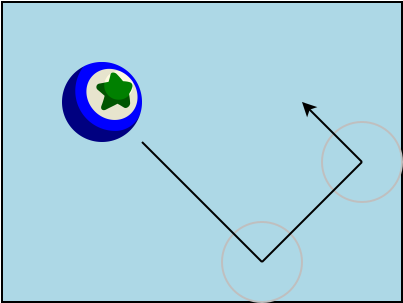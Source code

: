 <?xml version="1.0" encoding="UTF-8"?>
<dia:diagram xmlns:dia="http://www.lysator.liu.se/~alla/dia/">
  <dia:layer name="Background" visible="true" connectable="false"/>
  <dia:layer name="Background" visible="true" connectable="false"/>
  <dia:layer name="Background" visible="true" connectable="false"/>
  <dia:layer name="Background" visible="true" connectable="false"/>
  <dia:layer name="Background" visible="true" connectable="false"/>
  <dia:layer name="Background" visible="true" connectable="false"/>
  <dia:layer name="Background" visible="true" connectable="false"/>
  <dia:layer name="Background" visible="true" connectable="false"/>
  <dia:layer name="Background" visible="true" connectable="false"/>
  <dia:layer name="Background" visible="true" connectable="true" active="true">
    <dia:object type="Standard - Box" version="0" id="O0">
      <dia:attribute name="obj_pos">
        <dia:point val="20,10"/>
      </dia:attribute>
      <dia:attribute name="obj_bb">
        <dia:rectangle val="19.95,9.95;40.05,25.05"/>
      </dia:attribute>
      <dia:attribute name="elem_corner">
        <dia:point val="20,10"/>
      </dia:attribute>
      <dia:attribute name="elem_width">
        <dia:real val="20"/>
      </dia:attribute>
      <dia:attribute name="elem_height">
        <dia:real val="15"/>
      </dia:attribute>
      <dia:attribute name="inner_color">
        <dia:color val="#add8e6ff"/>
      </dia:attribute>
      <dia:attribute name="show_background">
        <dia:boolean val="true"/>
      </dia:attribute>
    </dia:object>
    <dia:object type="Standard - Image" version="0" id="O1">
      <dia:attribute name="obj_pos">
        <dia:point val="23,13"/>
      </dia:attribute>
      <dia:attribute name="obj_bb">
        <dia:rectangle val="23,13;27,17"/>
      </dia:attribute>
      <dia:attribute name="elem_corner">
        <dia:point val="23,13"/>
      </dia:attribute>
      <dia:attribute name="elem_width">
        <dia:real val="4.0"/>
      </dia:attribute>
      <dia:attribute name="elem_height">
        <dia:real val="4.0"/>
      </dia:attribute>
      <dia:attribute name="draw_border">
        <dia:boolean val="false"/>
      </dia:attribute>
      <dia:attribute name="keep_aspect">
        <dia:boolean val="true"/>
      </dia:attribute>
      <dia:attribute name="file">
        <dia:string>#ball.svg#</dia:string>
      </dia:attribute>
      <dia:attribute name="inline_data">
        <dia:boolean val="true"/>
      </dia:attribute>
      <dia:attribute name="pixbuf">
        <dia:composite type="pixbuf">
          <dia:attribute name="data">
            <dia:data>iVBORw0KGgoAAAANSUhEUgAAAyAAAAMgCAYAAADbcAZoAAAABHNCSVQICAgIfAhkiAAAIABJREFU
eJzs3Xd4VGX6xvHvmZZJJyH0KoigqBQVRRARqfbe69qwrrprWd3fJtZ1ddd1dV3rWtYVO7rqimsX
FBRBpEhHekggBNLrzPn9EbuUhMzMe+ac+3NduUQIM7cxmTnPed/3eSxERCQJ2JlAB6AtkPujjx/9
u90eIu3AygUrB3yZ5vLuMhsiVRCpALsM7C3gKwFrEwSLgS3ffmwGNgJFwAawqk2GFhGR5rNMBxAR
8TY7CHQEugGdgC7ffnSCSM+mX1udwRc2lzEZROugYTNES8DaAP5VEFwPrAfWAWuA1WDVGI0pIiIq
QERE4sv2A12B3kCvbz96Q3QPsLuBPxe9FidQYwU0FoO9BnzLIGUJ3xcnLAdrq+GAIiKupzc9EZFW
s0PAHkAfvi8y7D5NRYavC1gBs/mk+RqqoH4t2EsgbQ74FgPLgWVglZtOJyLiBipARESazQ4BfYG9
gP5g7wXRgeDrCZbfbDaJv4ZKqF8NzIP0GcDXwAKwNhoOJiKSVFSAiIj8gu0H+gH7AP2BPX8oNFCh
IT/TUA21K8GeBxmfgG8+TYXJFtPJREScSAWIiHicHaBpVWO/pg97CNgDdehbWq++HOoXQGAqhKcD
X4BVZDqViIhpKkBExEPsELA3MLjpI3ogWHuDFTIcTDyjrhxqF0NgGqR/DMxq6tolIuIdKkBExMXs
jsBQYDhEhoNvsA6Ei/PUbIX62RB6B1I/BuaAVW86lYhIvKgAERGXsH00HQ4f1vQRORT83Q2HEtkF
0QhUrIHodMj5DzAdrPWmU4mIxIoKEBFJUnYYOAg4BOxhYA8HX7rpVCLxUb0FGmZAxmTwvwfWatOJ
RER2lQoQEUkSth8YCIyGyDjwHQxWiulUImbUV0LVXAi/CKnvg/W16UQiIs2lAkREHMq2aDowPgrs
sWCPBF+a4VAiDlVXDjWfQ/pzEHwLrGLTiUREtkcFiIg4iN0DGAeMguho8LU1nUgk+dhAVSHUvQdt
/w1MA6vWdCoRke+oABERg+wAcDBwJESPAV8/04lE3KcxAuWLgcmQ+4K2a4mIaSpARCTB7LbAKOAY
iB4LvkzTiUS8pboc6j6CrCfA/zZYdaYTiYi3qAARkQSw+wNHQeMECAwH/KYTiQg0rY5UzIfQ05D+
goYiikgiqAARkTiw/cBw4ASIngK+jqYTicjO2DZsXQf1r0GHf4C12HQiEXEnFSAiEiO2n6ap4ydD
9HTwtTOdSERao6IUaqZA7iMQnGY6jYi4hwoQEWmFnxQdZ6prlYhbVZVD7TuQ/QAEpoFlm04kIslL
BYiItJCdAkyA6MnAsZo+LuI1lRVQ9g7k/hnSPjOdRkSSjwoQEWkmez/gHLDPBivHdBoRcYLqSqj8
D2TfBuElptOISHJQASIiO2DvCZwKkV+Bv5vpNCLiZJUlUP9008qIVWQ6jYg4lwoQEfkZuzNwMjSe
CYEDTKcRkWQTBcrWQuPD0O4BsCpMJxIRZ1EBIiKAnQ6cBPY5YI0EfIYDiYgrNEagdAak3AbZ7+rw
uoiAChARj/vuXEf0PPBlmU4jIm5WUwVlb0Kb30HqStNpRMQcFSAinmNnA6dC9Arw7WM6jYh4jQ1s
/gaiD0L7h8CqMZ1IRBJLBYiIJ9gWMAKiFwMngS9kOpGICNTWQ+k7kHcTpMw3nUZEEkMFiIir2R2A
0yA6EXz9TKcREdm+8iKovQfaPwBWg+k0IhI/KkBEXMneD6JXg+80IGA6jYhI89XUQ8kUaHctpH5j
Oo2IxJ4KEBHXsEPAsRC5DvxqnysiSe67syL8EfKeBCtiOpGIxIYKEJGkZ3cFJkLkcvC3MZ1GRCT2
Kipg6+PQLV9zRUSSnwoQkaRl7wdcDfbpYPlNpxERib+GCBR9AO0vg/By02lEZNeoABFJKnYKcAbY
14ClFroi4lFRoHghWL+FTlNMpxGRllEBIpIU7EzgVxC9EXwdTacREXGOLaVQ+Rfodo+6Z4kkBxUg
Io5mdwauhujl4EsznUZExLmqa2HTk9DjerAqTacRke1TASLiSPbuEL0KrEvA0tBAEZFm++6cSN75
kLbedBoR+SUVICKOYu8H0WvAdzrgM51GRCR5NdiwfhqkXwjtl5lOIyI/UAEiYpxtAUdC5PfgP9B0
GhERd4kA678C3yXQbabpNCKiAkTEINsCjoLobeAbYDqNiIi72UDRYohMhG4fm04j4mUqQESMsEdD
9G7wDTKdRETEW2ygeCXUTIRe75hOI+JFKkBEEsoeDdF7wDfQdBIREW9TISJiigoQkbj7fqvVrSo8
RESc5rtCpPJS6PM/02lEvEAFiEhc2RO+XfHobzqJiIjsiA1sWAZ1F0KvqabTiLiZChCRuNkyErLf
A8tvOomIiDSXDWxYDNVnQp8vTacRcSMVICIxVxCCvMvg7D9DlooPEZGkFAHWz4SU06DjStNpRNxE
BYhIzDwShA2ng3ULnNoT+poOJCIirdZgw7p3IOUs6FJiOo2IG6gAEWk9C245Cew7gD5wMDDGdCYR
EYmp2iiseg1yzoGOVabTiCQzFSAirZI/Gqx7gG+7W3UFzgd8BjOJiEj8VDbA+nuh701gRU2nEUlG
KkBEdsltfSFyG3DyD78XBi4B2hjKJCIiiVNSARt+Dfs+aTqJSLJRASLSIne2hfo/AJcBgZ/+2alA
PwOZRETEnHUrofQMGPCZ6SQiyUIFiEizFITAuhTsW4DsX/75/sCRiQ4lIiKOEAHWzYbAcdB1nek0
Ik6nAkRkx747YP4nYLdtf0oecDEQTGAsERFxnpoorJoE9gXQv950GhGnUgEisl23DoLoA8Cw7X+O
H7gQ6JigTCIi4nxltbD2Rtjnb6aTiDiRChCRX8jPBSsfuJymCmMHxgEHJSCTiIgkn/XroPxY2EsT
1UV+RAWIyPfyfWCdBfyFpn1VO9EbOBP9GImIyPY12vDN/yD7JM0PEWmiYQUiABQMAWsG8DTNKj7S
gONQ8SEiIjsWsGCP8RDeDHOuM51GxAl09SQeV9AZuAc4nRb9PKjlroiI7Ip162DjybCf2vaKZ6kA
EY/K94F1IU3FR1bL/u5A4Ng4ZBIREW/4bltW2gnQrcZ0GpFE0xYs8aBbB4A1HXiEFhcfWTQdPBcR
EdlV323LSt0MM883nUYk0bQCIh6Snwb8Aazf8Isp5s1hAecAPWOaSkREvMwG1iyG0vEweLXpNCKJ
oBUQ8Yj8o8BaCNYN7FLxAU3tdnvGMJOIiIgF9OgHfVfA/PtNpxFJBK2AiMvd0Qnq/wTW2a17nDzg
Ena5dhEREWmWdRuh8Dg4cIbpJCLxohUQcSsLCi6GhsWtLz58wAmo+BARkfjr2h4GfQrzJjU1TBFx
H62AiAvl9wTrMWB0bB7vEGBUbB5KRESk2YrKYcVJMPxd00lEYkkFiLiJBQUX0TTJPCM2D6mtVyIi
YlIDsHQK1B4L+zeYTiMSCypAxCXye4H1OHBY7B7TAs4HusXuIUVERHZJcQWsPBWGTjGdRKS1VIBI
kvt+oOC9QHpsH/tgYExsH1JERGSXNQJLpoB1HPSvN51GZFepAJEkdlsfiDwNDI39Y7cFJqKtVyLe
FQrZpKdHyMqMkJkVIT09SkrIJjMzgs9nf/952dmR73/t99tkZkR/8ViNEais9GNHobzCD0BZWdPr
S3m5n6jd9OeRRigr97N1q157ZEeKKmD1sXDQh6aTiOwKFSCSpArOAR4kZmc9fswCzgO6x/6hRcSo
jIwIXTo30KVLPZ061dO5UwO5uY20bdv0kZPTSG5uI7k5jQSD9s4fME4iEYvS0gBbtvgp3RJgy5YA
paUBSjYHvv39AKWlfrZsCVC8MUhRUZBIRG/p3tIALH4VXjkJbvll1SviYHq1kiRzRwdoeAw4On7P
MQSYEL+HF5G48Pmga9d6Oneqp2vXerp0rqdz53o6d274/vezsiI7f6Ak1NBoUVgYYu3abz/WhVi7
NoU1a5v+WVwcJKpLVJdavQm+GQOj5ppOItJcKkAkieSfBNZDNLWmipNM4HIgJX5PISKt4vfbdO9W
T99+Neyxey19+9bSZ/da+vSpJRzWVfa2NDRYrFvfVJysWZPCkiVhlixNZdHiVEpKtN0r+VXbMO8+
GHqt6SQizaECRJLAXdlQezdwcfyf61SgX/yfRkR2yrJgt5519OtXQ5/da+nbt4Y9+tSy++51pKSo
0IiVzZsDLFyUypKlqSxeHGbx4lSWLA1TWek3HU1abMVqWH8IHLrWdBKRHVEBIg53y+FgP0lCeuHu
CZwS/6cRkW3q3r2eAftWMXBANQMGVLPPPtVkZbpzy1QyWLs2xOIlqSxeksqcOWl8+WU6xRuDpmPJ
TpU1wsKr4eAHTScR2R4VIOJQ+QHg92D9H+CL//Ol0LT1KjP+TyUihEI2A/at5oADKhlyQCX771dF
27aNpmPJTqxbF+KLWel8+WU6s79MZ8GCNBoadSnhPFFgwedQOhIOqzWdRuTn9KohDnR7D2h8FhiW
uOc8Etg/cU8n4jGpqVEO2L+KYcMqOGhIJQMGVGsblQvU1vqYNy+N2V+mM2t2U2FSVKxVEucoLIdF
42H0DNNJRH5MBYg4zC0ngv0YkJO45+wCXIB+HERiJxiwGTS4iuHDKhg+rIL9BlcRCplrayuJs359
iOkzMvh4ahbTpmWycZMKErOqbZj/ZzjoetNJRL6jKy5xiHtTofwu4KrEPq8PuARon9inFXGhvLxG
DhtZzpjRZRw6oty1LW+lZVavSWHatEymTsvko4+zqKjQ4fbEs4GFC2HVcDhqi+k0IipAxAFu7Q/R
54B9Ev/cBwNjEv+0Ii7g88F+g6sYO3Yrh40sp/9eNaYjicPV11t8MSuDqVMz+XhqFvMXpGk+SUJt
rIVFp8DIN0wnEW9TASKGFVwG/AUIJ/65M4ErgFDin1okSQWDNsOHVTBh/FbGjSujfbsG05EkiW3Z
EuCTTzN5/4Ms/vdONlu3aiZJ/NUBcx6HoReZTiLepQJEDCnIAPtRsE43l+EkoL+5pxdJEqGQzajD
yjnm6FJGH15OplrjShw0NlrM+CyDt6a04e232+gwe9wtXQ7LhmhLlpigAkQMuK0vRF4G9jaXoRdw
trmnF3E4v99mv/2qOPqorZxwXCm5uWqRK4m1dGmYN97M4bXXc1i+3MAiuScU18K8Y2HsO6aTiLeo
AJEEKzgDeATIMJfBD0wE8sxFEHGogQOqOeXkzRxz9BbN5RDH+HphKlPebsNbb7Vh0eJU03FcptqG
OXfB8JtMJxHvUAEiCXJ/CpTeTcK7XG3LIcAo0yFEHKNjxwZOOqGUk0/azB57aGaZONvKVSm8/noO
L72Sy4oVWhmJDRtY+BV8MRTO14uAxJ0KEEmA27tB44vAQaaTQBZNB8+1t1i8LRiwGTu2jDPPKGHE
IRX4/ZrRIcln9pfpvPRyLq/9J5eyMrX3bb3VZTBnJBz/lekk4m4qQCTO8seC9RyQazpJkxMxevRE
xLDvVjvOP28TnTvXm44jEhP19RYfT83ipZdzefvtNjQ06vJm15VHYPZlMOpR00nEvfQTKnFUcDHw
IOCQvordgPPRt714jc8How8v49xzNjHy0HJ8PtOJROJn06Ygr/0nhxdeasvXX+u8yK5pBGa9CENP
NZ1E3ElXYhIH+WHgYbDONZ3kBxZwIdDZdBCRhMnMjHDaKZv51a820bNHnek4Igm3cFEqL77Ullcm
51JS4pB7YUll4VL4bH+4oMJ0EnEXFSASYwVdgcnAAaaT/NRg4GjTIUQSokf3Os46q4SzzywhO1sz
O8R7LMvCssC2bWwbGhos3v5fGx77Zzu++MJgE8aktLoCvjwETphrOom4hwoQiaFbD4HoS0AH00l+
KgRcidHOvyIJ0L9/DRMvLub447boULkkLcuy8Pt8+AN+fD4Ln+UDnw+fD3zWt7/ns7AsC/jun2BZ
fP/rX7KJRpt+VVcHc+cGuOn3uXz0sbZoNc/WCHx+EYx/0nQScQcVIBIjBRcDf8eR7aXGAkNNhxCJ
myFDKrnismLGjC4zHUWkWSzLIhgIEAj48fl9+P3+pg+fD58/cYeUCjdY3HtvFv94OIvaWl0S7Vg9
MOMZGHmO6SSS/PTTJq1UEAIeAn5lOsm25QCX0zR8UMQ9fD6YMH4rv76yiH32qTYdR2S7An4/gWAA
fyBAMPDtrx3WCaG21uall1P5v/xc1qzRWZHts4E5X8CsYXBJg+k0krxUgEgr5OeC9TJwmOkk23cy
sJfpECIx4/PBERO2cu01G9izX43pOCI/ZUHQHyAYChIMBgiFgvgcVmzsiG3DV3P9XH1NW6Z9oiGH
27d8E8wZBKesN51EkpMKENlF+buD9QbQz3SS7esCXIC+zcUNLAvGjC7jt9du0IqHOIZlWYRCAYKh
EKFggGAg6JqX3GXLLX53U1tefS0NW0eqtqGwFj4fBSfMMJ1Eko9LXiYksQqGA68CeaaT7Nj5QHfT
IURabczoMm68oZC99tSKh5jn9/tJSQkRCgUJhYI7OPjtDkXFcPsdbXjs8UwaGtz939pyW6Lw+QUw
4SnTSSS56CdJWuiWC8B+CEceNv+xPYFTTIcQaZXBg6q4+aZCDh6qFvxiVigUJCUlhZSUIH6/N8/U
lZVZ/OnuLP76tyzq6nT59IMa4NP7YMw1ppNI8tBPkDSXBfn5YOWbDrJzPuBSHL9AI7Idu+9ey/W/
3cBRR27B5TeXxcECAT/hcJjUcEpCO1M5XU0NPPbPdP6Qn0N5ub4uTaLAzA/h7dFwS9R0GnE+vbVJ
M9yTDlWTgGNMJ2meA4AjTIcQabG8vEZuuK6Q00/brDkeYkQwECAlNYVwSgp+FR07VFNj88gjGeTf
mkNFhb5WTeYuhc8HwSU6qCY7pAJEduLOtlD/OnCw6STNEwKuAtJNBxFptmDQ5qILN/Lrq4rIytTk
ckksy7JIDacQTgsTDKgFbUvV1cHjT6Rz8++1ItJkaQl8NhDOVYcs2S4VILIDt+0GkbeBPUwnab5D
gZGmQ4g029gxZdxSsI6ePepMRxGPCQYChNOatli5/SB5ItTW2tz/QCa33JZDTY3Xv55ramDGcDjt
S9NJxJm8/hMi23XrARB9E2hvOknzpdG0+pFiOojITvXqVccf71jDiEN0wFwS57vVjtS0MAGtdsRF
eTncelsbHnjQ612zShphxjFwzBTTScR5vPyTIdt1yxiwXwEyTSdpmbHAUNMhRHYoHI5yxWXFXHlF
EaGQznlIYvh8PtJSw6SmpeLz6a0/EUq3wHXX5/LU0xkeniNSZsPUiXDMo6aTiLPoVUh+puA84FEc
32b35zJpWv3QHT1xrkOGV/DHO9bSu3et6SjiEX6/n7S0MKmpYW2zMmTNWouLLs7j3fdSTUcxpAb4
+M8w4TrTScQ59GokP5JfkBxtdrflaGCw6RAi29ShfQN33L6WI4/YajqKeEQgECA9PY1wOGQ6inxr
9pcBfnVBO+YvSLL7ezHRAHwyCUadaTqJOIMKEAGwoOBe4GrTQXZNW+AymuZ/iDiHZcFpp24m///W
kZ2t7lYSfwG/n/SMNMJhnYVzItuGt95O4aKL8ygq8tpARxv49EN4T7NCRAWI5AfAegw4z3SSXXci
sLfpECI/0b17PXfftYZDR5SbjiIe4Pf7SEtPIy01he/e2teVb+Cz9XNYvHkFJdWb2VRdyobKYirq
qgAI+YOkh9IA6JCeR6823dktpzu9c3rQu00POmd2MPWf43qNjTYPPJjJzb/PobbWS5diNvDZlzD/
ILikwXQaMcdL3/XyC/enQOnzwHGmk+y6djRNPde3sjiDzwcXXrCRG68vJDVVN/kkvnw+i/SMdNLC
YTZUbeTVJW/z0eoZfLp2FhsqN7bqsTult2dEjwMZ1u0ADu1xIP3z9sBnaaU5lko2W0y8tC2TX00z
HSXB5qyAj/aBa2tMJxEzdNXmWQUZwGvA4aaTtM5JQH/TIUQA6Nq1nvvuXc2wg9VaV+LMgrTUVNLS
wry54n3+/sVTfLB6OnYc2y3lhttwfN9xnLb3sYzscRB+y2tbiOLnq7kBzj3Pa+dD5hfC+/3hGh2O
8yAVIJ5U0B54GxhkOknraPVDnOPoo7Zwz5/W6KyHxF1KSoiMzHReW/o/fvfBXazYujrhGTqmt+eU
vY7kzH2O54BOAxL+/G5k2zZPPp3G1dfkUVnplfe1xaUwfR+4oNB0Ekksr3yHy/cKugPvAH1NJ2m9
k4G9TIcQj2vXroF7/rSGcWPLTEcRlwv4/WRkpbOuegPnvfYbPl3/helIAAzvdgDXDZ3IUbsfrla/
MVBWBpdd0Zbnnk83HSVBvqmEqYPh/GWmk0ji6JXCU/L3AOs9oJvpJK3XHpiIvoXFpBGHVHD/31bR
ob3OUkocWZCelkp6ejqTl7zF2a9eTW20znSqX9g9pweXH3Aelww6k3BAXbhaa8HXfk45tT2Ll3hh
W9bqWvhwCJw/33QSSQxdvXnGbX0h8gHQ2XSS2DgF2NN0CPGoYNDmphsLueTiYnTDV+IpFAySmZ1B
wO/nDx/+hdun32860k51zezE7SOv45x9TzQdJelFInDf3zL4/R9yqKtz+4vNunr44BA4d6bpJBJ/
bv9uFgBu2xMi7wOdTCeJDa1+iDndutXzj7+vZP/9qkxHERezLIv09DTS08OAxYWvX88T818wHatF
xvU6lL+Ozadf296moyS9TSUWp53ejg8/CpuOEmfrGuCDQ+HcGaaTSHyphYXrFQwE+wPARQ3dx+Oq
/xxJGiccV8q//7WCnj2dt/1F3CMlJUibNlmkpIQAi5veu5sHvnzSdKwWW7FlNY/MfpbyugqGdduf
kN8LW4niIz0Nzjm7ip49Gnj/g1Tq6916Ay7LDx3OhcEfw+TEd1eQhHHrd7AAcOsgiL5L06hwl8gB
rkBTzyWRAgGbG64v5IrLik1HERezLIuMjDTS0lK//70pyz7iyBfOTfp36z1yd+O5Ex5kUAe1TW+t
0s0WZ5+Xx5S3U3f+yUmrOALvToCz3zWdROJDKyCudet+7is+AMbimmMskhQ6dWrg2WeWc9yxW0xH
ERcLBvy0yc3+dtWjSVVDNUMeP5oGGg0mi43NNVt5eu5LZIezGNJpgLpltUJqGpx5RjX77lvHe++n
UlPjxq9lhg86ngEDZsKry02nkdhTAeJKBQeD/S7QxnSS2MoCjkGrH5IoBw+t4IVJy+mze63pKOJi
aWmpZGdn4ff99LXt9OcvZ/6WxYZSxV7EjvD2io+YW7yQMb0OIS3o5jv48bdnv0YunVjBkiVBFi92
4/a2dB90PgP2nwMvLzWdRmLLjWWzxxUcTNOQwUzTSWJvPHCg6RDiAZYFl19azI03FOL3x2+ytHib
z+8jOyuTUOiXF4/ry4rofv9B2D53fv/1yOrKf09/ir3y+piO4govvxLmgovyqKhw4w26TVF492g4
8y3TSSR23Pid6mEFg4E3cWXxkUrSD26XpBAOR3nwgZXcfNN6FR8SN6FgkLY5bbZZfABcMvl3ri0+
AFaXr+PgJ4/j/VWfmo7iCiedWMuq5esZfXiN6Shx0M4HY16HZ8aYTiKxowLENQoGAu/SdErbhYYC
oZ1+lkhrdOzYwOSXl3H8cTrvIfGTlhomJycbn3/bb8G2bfPu2qkJTpV45fWVHPHcOby8SDe2YyEn
1+Z/Uzbx+KMlpKa6rXht54fDp8BjI00nkdhQAeIKBfsC7wG5ppPERwg4wHQIcbn996vif1MWM2ig
5ntIfFiWRVZ2JplZGTvcAP30F6/Q4E/+g+fN0RBt5PRXr+DZBa+ZjuIKlgW/Or+aZUvWM3BAvek4
MdbJD0e8C/8cbjqJtJ4KkKSX3w94B9d1u/qxwYDbhy+JSSccX8orLy2lfbsG01HEpfx+Pzm5bUgN
p+z0c/81+6UEJHKOiB3h3P9cw6QF/zEdxTU6d4ryxedFXP/bMtzVcKxzAMZ9AI8PMZ1EWkcFSFLL
3wMslw0Z/DkL0OuMxM/Vvy7i7/evIhRy25YFcYpgMEBubhuCgeY1npy7aVGcEzlPlCjnvn4Nkxe/
bTqKa/j9cNcfy5jxaSEdO0ZMx4mhLkEY+wk8tp/pJLLrVIAkrdv6gPUh0Ml0kvjqj2uPtYhRgYDN
n/64hhuuK3TZHUJxknA41HTew9e8b7KNZZvZGi2LcypnitgRTpt8GW8se890FFcZckAjyxYXctSR
1aajxFC3IBw+He4fYDqJ7BoVIEmpoCtE3sUTE/kOMh1AXCg9PcrTT67gnLNLTEcRF0tPb5rv0ZKh
e28ueB/bjSMdmqnRjnDSy5cwZcVHpqO4Snq6zeuvlfC3+0oJBEyniZXdQnDEDLi/t+kk0nIqQJLO
ne1o6nbVw3SS+OsJdDEdQlymQ/sGXn9tCaMOKzcdRVzLIjMrnYyM9Bb/zbeXfBiHPMmlIdrIiS9f
zEerPzMdxXWuvLySWTML6dzZLVuyeqfC4XPgry7fDeI+KkCSSkEW1L8N9DOdJDGGmg4gLrNbzzr+
89pS9trTjb3yxQksy6JNmyzSUndtyvesDfNinCg51TbWceTz5zJt7UzTUVxn330aWfx1IWNGu+V1
cK9MGDkP8tuYTiLNpwIkadybCrxBU0soD2gLaEKuxE6/vjVMfmUpPbrXmY4iLvVd8ZGSsmt7qGzb
Zl1NUYxTJa+axlqOev58FWVxkJHRNDPkb/eV4m9ebwSHG5gHY+dCfprpJNI8KkCSwiNBKH8JGGE6
SeIMYYeN8kVa4KADK/nPa0vp2EFtdiU+fD4fOTlZ251s3hxLi76hMeiN+R/NVVFfyehnz2BO8dem
o7jSlZdX8snUDbRrFzUdJQYO7g6jZ0K+a065uJkKEMfL90Hh08CRppMkTghQYwuJjdGHl/Hcs8vJ
ynTLnmdxGp/PIicnm2CwdafH/7vgQ9Cl0y+U11Uw/tmzWVL6jekornSpj3WlAAAgAElEQVTgkAYW
LVjPkAPcMLhwWH8YMbXp2kmcTP+DnO9esE43HSKxBgM7H9YlsjPjx2/lice/IRx2w909cSKf30dO
ThsCzZzxsSPvrZgag0TutKlmM4c/cxqrtq4zHcWVcnNtPp1WxEUXVJqO0koWMHIoDHnddBLZMRUg
jnZLPli/Np0i8fY3HUBc4OijtvDowysJBjVgUOLD7/eRm5Mdk+IDvDmAsCUKK4sZ8+wZFFVuMh3F
lfx+eOThUh57tCTJW/X6gLFHwn8eMZ1Etk8FiGPdcgHYBaZTJN4eNB1AF9l1xx27hX/8fRXBgIoP
iQ+fz0ebnGz8MTrB2xBppLhec2l2ZsXW1Yx59gxKa7aajuJaF5xfzRefFdKhQzJvWw0Aoy+GF35n
OolsmwoQR8o/AuyHTacwY4jpAJLkTj1lM3+/fxUBFR8SJ98dOA/EsH3QzJVfEQ1pq2BzfF2ylAnP
nUNFfZXpKK41YEAj87/awIB9k/lcSBow9g54ymPb2JODChDHKdgfrBfw5FHEtkAv0yEkiZ18Uin3
/nk1fr+KD4mPpla7mQRivEflxa/e1DtyC3yxYS7HvXgBtY1qqx0veXlRZn5WxIknVJuO0gptLBj7
DDx4sOkk8lN6uXOU/F7Am0CG6SRmHIBa78quOurIrdz759X49KomcfLdnI/WdrvalqmrNPW7pT5c
PYNTJ19GQ1Sti+MlGISXXijhztuTectbJz+M/RDu62s6ifxAb9WOkZ8H1hSgg+kkZgSAfU2HkCR1
xIStPPTgSm27kjiyyM7ObNWcjx1ZWr4yLo/rdm8se4/zX/8NUVvb1+LpxhvKeW5SCaFQsr7G7h6C
UTOhoL3pJNJEBYgj3JsK1us0ncD2qP5AqukQkoTGj9/Kww+p+JD4ysxKIyUlFJfHLtxSTI2/Ni6P
7QWTvn6NK9/+g+kYrnfqydV8Nr0oiYcW7pMFY2bDPemmk4gKEAfI90H588BQ00nMUutdabmRh5bz
6EMr1e1K4io9PY201PjdIJn81RRPnvqLpYe+fIabP7zbdAzXGziggTmzCundK1m3vQ3tCvt+oEGF
5ul/gHHWPcAxplOY1QHoajqEJJn996vin499ozkfElfhcAoZGWlxfY7/Lvkgro/vFX+c/iB/+fwx
0zFcr3PnKF99WcjBQ5OxAYAFjBoC+z5pOonXqQAxquBXwLWmU5i3n+kAkmT67lHLM0+vIC0tWbcC
SDIIBYNkZcW/J8hXG7+O+3N4xfXv3cGT8140HcP10tPhw/eLOfqoGtNRdkEAGH8O/Ptm00m8TAWI
MQUjgIdMpzAvhA6fS0t07lzPpH8vp02bZN0CIMnA7/eT3SYTy4pvZ77ahjo2Nm6O63N4iY3NxW/e
yH+Xa1Up3oJBePWVjVx6SYXpKLsgDRh3Gzx8tOkkXqUCxIjbegOv0HT17XH9gRTTISRJtGvXwMsv
LqNz52QejiVOZ1kW2W0y8SWgp/O7X0/DTtE2wliK2BFOeukSpq2daTqK6/l8Fg/+fQv/eLCUONfq
cZBnwehX4M/9TCfxIhUgCZefC5G3gDzTSZxhkOkAkiRSU6P866kV7NYzGfcdSzLJzMwgGONBg9vz
3LzXE/I8XlMXrefI587jq+KFpqN4wsSLK3n6qRL8ftNJWqp3EEZOhz/mmE7iNSpAEuqRIFgv4el2
uz/WFh0+l+bw+eDBB1YxcEAyT+SVZJCWlkpqauJWZT9d+0XCnstrKhuqGD/pLFaWrTUdxRPOOqOa
/75RTDicbCt6++XAgTOhQLtSEkgFSEJteBgYZTqFcwxCk8+lOW69ZS0TxifzJF5JBsFggIyMxI0I
aIg0sr6uKGHP50Ubqzcz6l+nUVS5yXQUTxg7po4P3ysmMzPZGoQcujsMnGw6hZeoAEmYgquAX5lO
4Rw+dPhcmmPiJcVccL4uHiS+fH4fbbKzErqP/cPFM4iGku1CLfmsLl/H+OfOpryu0nQUTzjwwHqm
f1JE27bJ9L3tA8YeCf/WRMsEUQGSEAXDgXtMp3CW3YFM0yHE4Y6YsJX/u3m96RjiAdlZmfj8iX1L
fO6r17QInCDzNi7i6BfOpy6iBhaJ0H+vRmZ+toHOnSOmo7RAKjCmAB4aZzqJF6gAibuC7sBk1PHq
Z3T4XHZsrz1ruP++VSSgEZF4XHpaKqFQMOHPO3WNujQl0rS1Mzn39WuI2sl0Zz557dYzwmfTN9C1
azIVIe0tOOw/cFd300ncTm/tcXVvKk3tdtuZTuIsqUAf0yHEwXJyGnnin9+Qnq4LBYmvYCBAegLP
fXynMdLImmqt7iXaiwvf5Ib37zQdwzO6doky6/MN9NotmeY29U2BodMhP810EjdTARJXZf8E9jed
wnn2BZKuV58kSDBg8/ijK+nRXe12Jb4syyIrO8PI/ILpK2YTSUmmO8Pu8ZfPH+OvMx83HcMz2reP
8tn0Inr3SqYi5JAusN8bplO4mQqQuCm4HqzTTadwJh0+l+274/a1HDw0GSfrSrLJyEwjkKB5Hz/3
9KxXdP7DoN++ezvPzFfTo0TJy4vy2acb2L13shQhFjBmFPzrdtNJ3EoFSFzcMgbQGu825QKdTIcQ
hzr7rBLOPqvEdAzxgJSUEGmpqcae/4PVnxp7bgEbmwvevI53V04zHcUz2ubZfDZ9A333aDAdpZnC
wLib4K/HmU7iRipAYu72HmA/j/YYbce+6LafbMuggVXcfqsGhkn8WT6LzMwMY89f39jA2ppCY88v
TRqjjZzw0kWalp5Aubk2Mz4tol/fZClC2lsw7nm4vZvpJG6jAiSmHglC43M03eaXbdrHdABxoDZt
GnnkoZWEQsk2QVeSUUZGOv4Et9z9sf99/RHRFDVYcIKqhhrGTTqLVVvXmY7iGW3a2Ez/JJmKkD1T
4KCpmpQeWypAYqrwb8BQ0ymcqyuqzeTnfD546MFVdOum/vwSf8FggLTUsNEM/5r9itHnl5/aVL2Z
sc+eSWnNVtNRPKNNG5tpHxclUXeskT1hj6dNp3ATFSAxU3AaWJeaTuFsOnwuv3T9bwsZeWi56Rji
AZYFWdnmB6B+un6W6QjyM8u3ruLo5zWoMJHatm3ajrVbz2QoQvzAEafBwxNNJ3ELFSAxcVtf4FHT
KZzNB/Q3HUIc5tBDy7nyiiLTMcQj0tPTCPjNHs+rqKmiuFGNFpxoRuGXnP3a1di2toImSrt2UWZ8
WkSPHslQhGQDox6AO/cyncQNVIC02j3pEJkMmL+t5mi9AM30kR+0a9fAA/et1qRzSYhAIEB6mvnX
oJfm/BdbZ50c6+XF/+WWafeZjuEp7dtHmfpRMR07JsNcnD4BGPZB07WftIbe+lut8iFA1fBOafVD
fuDzwQP3raZdu2Q5hCjJLiMzzREN+F6Y97rpCLITt067j6fnvWw6hqd06xph2sdF5OYmQ3OGQzpA
Lw0pbCUVIK1ScBlYZ5tO4Xx+oK/pEOIgl00s5lCd+5AECYdDpISc0cBmZtFc0xGkGS5883reX6VZ
LYnUu1eED98vIiPD6SuEFjD2MHj4t6aTJDMVILusYG/gz6ZTJIdegLmBX+IsgwdVcf31moEgiWFZ
TW13nWBdaRFllgrvZBCxIxz3woUs2LTEdBRP2WfvRqb8t5iUFKcXIRnAmD/BHweZTpKsVIDsknvS
gRfRVXUzafuVNElLi/LA31YRDDj9zUXcIi0tFb/hg+ff+cen/4KA6RTSXFWN1Ux49hyKq9Q0IJGG
HVzPq69swiE/tjvQywcHTYF884fLkpAKkF1SdT+wp+kUyUHbr+QHf/j9enr1qjMdQzzC5/ORnu6c
a4PXF79jOoK00PqqIsY9exbVDTWmo3jK+HG1PP5YCZYDzm3t2IgOsOezplMkIxUgLZZ/EvAr0ymS
x+6A2aFf4gyHjijnnLM3mY4hHpKRkYblkCuYSDTC0opvTMeQXTBv0yLOePUqonYyHJB2j3PPrub2
25w+HNIHjD0OHjjfdJJk4/gFLmcp6A7Wf9HWqxYYAXQwHUIMy8qK8Pyzy8nM1Bu4JIbf7yc7OwNH
tL4C3vl6Gs8sm+yUONJCS0pXUNVQw9heI0xH8ZRDhtdRWmox84sU01F2IBVImwDt/w0fO71icgyt
gDRbfgB4HsgxnSR5+IA9TIcQB7j7rjV06qSWu5I4TVuvnHO1/9jMSU6KI7vgL589yj9m/8t0DM+5
769bOe5Yp2+B2zsEQ96HR4KmkyQLFSDNdzsw1HSI5NITbb+SsWPKOPaYLaZjiIcE/H5SU53Rdvc7
09bONB1BYuCqt//Am8veNx3DUywLXnhuE0MPcvr5wTG9IPVvplMkCxUgzXLL4WBdZzpF8tHhc6/L
zo5w95/WmI4hHpOe4azVj03lmymxS03HkBiIYnPqK5cxd+Mi01E8JRiEt9/ayB59Gk1H2YEgcPil
8KfDTSdJBipAduqubLCfQF+rXdDPdAAxrOAP6+jQXluvJHECAT/hsLP2iz82/bmmaxNxhZpILeOf
PYvCimLTUTwlM9PmvXedPi29MzBsMvxR2/V3QhfVO1X7D6C76RTJpzOQZTqEGDR8WAWnnrLZdAzx
GKcMHfyxF75+w3QEibHi6hLGTzqbyvoq01E8pWuXKG+9uZFQyMmzpIZmQc9nTKdwOhUgO3TL8cAZ
plMkJ61+eFlaWpS/3LM6CXq4i5sE/H5SUpx19iMSjbCofLnpGBIHC0qWcOLLE4nYEdNRPGXIAfU8
+YSTh0P6gHFHwt/ONp3EydSGd7sKOgNTAOdMsUoqEwDn3YmUxLjx+kJGjy43HUM8JiMrg2DAWaPG
35j7Ls998x/TMSROvtm6mqLKTRzdZ7TpKJ6yz96NNDTAtE+c2ugmFQhMgM7/hI8qTadxIq2AbJsF
PAa0NR0kOeUA7UyHEEP69a3hoos2mo4hHuPzWYQdtvoB8MjnGpLsdo/NmcT9XzxpOobn3H5bGaed
Wm06xg4MDsPeb+CkjhgOogJkmwouBY4wnSJ5afaHV1kW3HH7OoIBJ+/PFTdKTUt1zNTzH/u0cJbp
CJIA175zK28t/9B0DM956okSBg+qNx1jOyxg7P7w91+bTuJEKkB+4bbewJ9Mp0hufUwHEENOOXkz
Bw+tMB1DPMayLNJSnbcVY1HRcir8OqTsBVGinPLKpSwsWWY6iqeEQvDWmxtp396p53AygZH3wG26
MPoZFSA/8aIfIs8AGaaTJK8g0MN0CDEgOzvC729abzqGeFBqOAWfz3lvZ3/7+J86aekh1Y01HP38
+Wyt1fm3RGrf3umdsfoHYN83IN95L1IG6YvxE4uuRtPOW2k3wFmHQCUxbry+kLw8Jw+JErdKTU81
HWGbtCXHe1aWreXEly+hMarXwkQaPKiBvz/g5GGfo/tCx9+ZTuEkujfzvfxewIuA804xJpWDaJoB
Il7Sp08tf7lnDQ68CS0uFwoFSU9zXgFSXlPJzVPv1rusB60qW0tlfTXjeh9qOoqnDB7UQHGxj1mz
nTWItEkQCI+A9s/Bx06ulBJGlwtA07KY9STqGxsD2uboRbcVrCOgg+diQDjsvLMfAI9/+hx2UD8T
XvXXmY/z1LyXTMfwnAfu38KIQ+pMx9iOvQMw6FXUFQtQAfIt6wpghOkUya89kG06hCTY2DFlHHqo
9jxL4vl8FuGwMxetn/7qZdMRxLCL3ryBqWs+Nx3DU/x+eG3yJjp3duqh9MP3hvuvNZ3CCVSAkN8T
uMN0CnfY3XQASbBgwCb//9aZjiEeFQ6nOLL1bkOkkYUV6obkdRE7wvEvXsTa8kLTUTylTZsok1/e
iMNmkn4rAzjkrm+3/Xua1wsQC6xHUderGPH8z5PnnHfuJnr1cupyt7hdONV5Zz8AJs18jUjQqXdg
JZG21JUxftI5VDU4eWCe+ww5oIE/3rnFdIztGBiAfV7B41uxPF6AFFwCjDGdwh0CQHfTISSBMjIi
XHVlkekY4lHBYJBgwJknvB+dNcnjlxbyY4s2L+PMV6/CtnUmKJF+c00Fxx1bYzrGdoweCPdeajqF
SR4uQAq6ooGDMdSNpi4P4hWXTdyotrtiTDjsxE43ELWjzN40z3QMcZjXl73L7Z/cbzqG50z6dwn9
+jaYjrEN2cAh98IdnUwnMcXDBQj3A1mmQ7iHtl95SV5eIxdduNF0DPGwcIozD5+/veAj6kNOvOAR
0wqm3suLC980HcNTwmGb117dSDjsxNWn/VJgt3+ZTmGKRwuQ/COA402ncBcVIF7y22s3kJGhPe5i
RigUxOd35tvX/Z8+oe1Xsk02cN4b1zJv4yLTUTxljz4R/nqvE8+DWMCo0XD7saaTmODMV/C4yk8D
60HTKdwlFfDsKqLn9OxRxxlnlJiOIR6W4tDWuwCfbJhlOoI4WG1jHUdMOpeNVZtNR/GUSy6q5Nhj
nHgepANw0JNwj+fm0HmwAOF2oKfpEO6yG7rl5x1X/7qIoIYOijEW4RRnnv+Y8c2XVAedeJEjTlJY
VczxL11EfURb9RLpX0+VOHQ+yIgcyP6z6RSJ5rECpGBfsK40ncJ9djMdQBJkt551nHhCqekY4mGh
UACfz5lvXX/5+BHdi5FmmbF+Npe8daPpGJ6SmWkz+eWN+B3XPC8IjLgECgaaTpJIznwVj4t8H/AI
Tf1iJaZ6mg4gCXLN1RsIaPVDDEpxaPcrgHdXf2I6giSRp+e9zAOznjIdw1OGHNDADdeVmY6xDX0t
2PfFb69VPcFxdWD8HHYlcJHpFO6TDhyObvu5324967j7rrU49OazeERWZgY+n/Neb75YNZcH5z+t
l0JpkXe/mUpaMI2S6lJKa8uoj9YT8gUJ+Z17zinZjRxZxzvvhlm33mn3o7u0hYVb4H+fm06SCB55
qSzoDCxCbXfjYC/gZNMhJAEe+NsqTjpR26/EnEDAT9u2OaZjbNNJT05kcuEU0zHEJVL8IXLC2eSm
tiEnnE3nzA50ymhPmx/9OiecTU5qNt0yO5OVkmE6clIp3OBjr707U17utDtqn9XB/3pCgeun/Dqt
/IuXe1DxESc9TQeQBOjevZ7jjnViG0PxkpSQc+8Kv7d6mmaxSszUReopqtpEUdWmZn1+ejCNThnt
6ZCeR4eMPLpkdKRdeh5dsjrQPi2PLpkd6ZCeR8f0dliWR+4970DnTlEe/kcpZ5yVZzrKzwxJgcUP
A8eZThJvHihAbh0G0dNNp3CvHqYDSAJcNrFYZz/EuJBDhw9+sWou5f5K0zHEw6oaqlm+ZRXLt6za
4ecFfUG6ZnWkR3YXumd3oUdWF7pld6F7Vmd2z+1Jj+wu+C1v7M4/7dRq/vtWFc9OclIHXB8w4li4
9RD4wzTTaeLJ5WXwi35YOBsYYDqJO6UC1+H6byOPa9eugZkzviYcjpqOIh5mWRbt2rXFiTdvT35y
Iq9o+5W4QNAXpFdOd/q27UWfnJ7s3nY39my7O/u235M2YfdtJKmthQGDOrNsudPux7/6DTTuAac4
sW9wTDjtKx5jCy9FxUcc9UTFh/tdeMEmFR9iXCgUdGTxAfCutl+JSzREG1iyeQVLNq/4xZ91z+rC
vh36sW/7PZs+OuzJHrm74bOcdo6i+cJhmPRsCUMO6ojtqEX+Ub3gnxMB1w7OdujLeSzk54K1FGhr
Ool7jQMOMh1C4igzM8KszxeQleXamzCSJDKzMkhLDZuO8QtfrJrLgc8c46mm9iLfSQ+mMbDDXuzX
aR8Gd9yH/TrvQ/+8PUzHarG99+3EwkVOu4swrQY+6QY3bTadJB7cvAJyFyo+4qyb6QASZ2edWaLi
QxwhGHTWxcHW2nLmblzIjVPuUvEhnlXVUM2n62bx6bpZ3/9ep4z2HNhlEAd1Gczwbgewf6d9Cfmd
9fP7c1ddUcrEyzuYjvEzQ1Nh8b3AuaaTxINLV0AKBgMz8dSck0QLADeiL7F7+f0206d9Tffu9aaj
iMdZlkX79rmYessqrChmdtF8pq+Zzedr57C4dDlFNc3rTiTidQFfgAHt92T0bsM5uNv+DO92ADnh
bNOxfqK8oo699u5BYaHTGl0ssuHlQfCHuaaTxJobV0AsmvbM6co4rjqhL7G7TRhfpuJDHKFp9SP+
xUd5XSXzNy1m3sZFTF8zm1nr57KyfC310Ya4P7eIWzVGG5ldNJ/ZRfNhBvgsHwM77MWI7gcyvvdI
Du1xECmGBy+mpQW4+661nHVOb6M5fmlPC/o+Q9N5ZkedUmktF66AFJwFPGM6hfsdDIwxHULi6PVX
l3LAAWotKualZ6SRkZ4Ws8ezbZuVZWuZW7yIL9bPZfqaWSzcvIySWg3aFEm0tEAqY3uPYMLuh3Fk
71F0zjSzFWrTplIuu6I7r0zONfL827cJeOx0uPl500liyWUFSH4YrMVoOEUCnAr0Mx1C4mSffap5
Z8pi0zFEAMjJySYU2rU95PWRBpZtWcnswvl8uHIGX21YwLKtK6mO1MY4pYi0ls+yGNVzGBcNOoPj
+o4j6EvcRp2tW8spKooy4rC9KClx2gaht0pgRVe4qs50klhx2le4laxrUfGRIF1NB5A4uvjCjaYj
iHzLIhhs3lvVqq3rmLdxEXOKvmbGmtnMLV7ExtoSbHftXBBxraht897KT3hv5Sd0TG/HrwaeyiWD
z6RbVue4P3cwGCAnp5pb8tdx+ZU94/58LXNoHiz5DXCn6SSx4qIVkIL2wDLAfZNyHCcHuMp0CImT
nJxG5sxaQEqKZn+IeYFAgLZt2/zk9xqijSwt/YbZhfP5fO0cZhXOY+HmZVRFqg2lFJF4CfqCnD/g
ZPJHXEOnjPZxe576+ga2bCkD4Nzze/POu846KA/TauH9bnBLiekkseCiFRD7VrBUfCREF9MBJI5O
O3Wzig9xjE11JXy+fA5zihbw6epZzN24kKLqTVrVEPGIhmgDj86ZxL/nv8qVB5zHdUMnkpvaZud/
sYWaVlotwObO29cyfUYGlZVOarZzUBjm3Q38ynSSWHDJCshte0JkHq4qqJxsLDDUdAiJA8uCT6Z+
Ta/dXLPNVJJQUfkmFhUu4/avHmBh5VLTcUTEQfJSc/j7+Ns5Za+jYv7Ym0u20Bhpmn312OPt+UOB
07abz43Cq/vALQtNJ2ktlxQgBW8BE0yn8I7z0FEbdxpxSAUvPLfMdAzxiMZIhBWbVrG0aCVLilcw
b+0i5q5ZyMaKbwf/7g6kGI0oIg51VJ/DeXjCH2PaNausrJza2qb285GIxbgj+vH116kxe/zWs4Fn
PoZzR5pO0louKEDyR4H1vukU3mHRNIDQacN6JBYee+Qbjjpyq+kY4kJlNeUs2fANc9ctYmnRNywp
aio46hq3M2vGR1OjPRe8S4lIfOSmtuGpo+/lqD6Hx+TxKiurqar64SzZnK/SOeqYvkQdtSt5FfCv
0ZCf1Ne+Sf7Snu8DazYw0HQS78gDLjcdQuIgL6+RL2fNJxjQ3nrZdY2RCMs3rWJh4TIWFi7l63VL
WVi49IdVjeYKA06bCSYijmNh8X+H/JqCEde0+rFqauooL6/4ye/95roeTHqubasfO7ZeWgan9CWJ
hxMm+ZkJ36lgq/hIKB1Ad6sTji9V8SEtUl5byeLC5Swt/oYlG1Ywd90i5q9bTG1DDM4QaeuViDSD
jc2t0+5jXXkh/5hwJyH/rs0MAggEf3no/P9uXs/b/8umtNRJl8wj+sDtJ8HvXzKdZFcl8QpIfgCs
BUBf00m8ZTxwoOkQEgfvvbOI/nvVmI4hDhSJRlm3ZUPTtqnvt1B9w7Lildh2nIrW9kC7+Dy0iLjT
6N2G8/opTxAO7NodDNu22bjxl6u1z07K47fXd29tvBh7bQN81R1uaTSdZFc4qZxrIetCVHwYEP9h
QJJ4/fvXqPgQAMprKli4YRlfr1/KosJlLFi/lCVFK2KzqtESWgERkRZ6b+UnnDr5cl4+6eFdmqJu
WRZ+n4/Izw59nH5aCf9+No+v5qbFKmoMHNIJFp4HPG46ya5I0hWQ/DBYy9A47gSzgN8Bu768Kc50
a8E6LtL0c88pKt/EvLWLEreq0RK9aToHIiLSQif2m8DzJzyI32r5HI+tW8upq/tlc4zZX6Zz9LF9
ccLL4w/e2gJLusC1SXcHMUlXQKyrUPFhQC4qPtwnGLA5/rhS0zEkjiprq/lm0+rvO0/NXbeIhYXL
qKpz8OTwJH13EhHzXlk8hRve/yN/Hv37Fv/dgN/PttZ79xtcxQnHl/LK5NzWB4yZQ3JgwRXAPaaT
tFQSroDclQ21KwCntSTwgL2Ak02HkBgbfXgZzzy9wnQMiZHVm9ezqLBpC9XCDctYuH4pq0vXO2NV
o7l8wJ6mQ4hIMrOweOWkRziu77gW/b3q6loqKiq3+WdFRUGGH9qfqipfLCLGyLtVML0zFJSbTtIS
SXiPqeY6sFR8GBG7YT/iHMcdu8V0BNlFUTvK3LWL+GjxDGavmseXaxawparMdKzW00KriLSSjc15
r/+Gry7qT882zd804/Nv/958x44NXHl5EXfd7aTzsMPSYd4NwM2mk7REkq2A3NEBGpYDGaaTeNOp
NE0GE7cIh6PM/2o+GRkR01GkmWzb5ouVc3nxizd55+uP2VThwu1zGUAP0yFExA2GdhnMtHNfwWc1
b9WiobGR0s3bH8hbV+djxGF7sWaNkwYyf1wHH3aFW0pMJ2kuJ60hNUPD9aj4MKij6QASY2NGl6n4
SBLV9TU8NvU5ht15PMc+cAHPfvaqO4sP0AqIiMTMjPVf8vT8l5v9+X7fji+NU1Ki3HBdYWtjxdhB
KdBGKyDxkZ8H1kpUgBgSAm4kqb5lZKf++dg3HDFh+3d6xLzq+hoe+ehZHps6yR3bq5pDM0BEJIba
peay4opPyAilN+vzizeW7HDGeDQK447ox4IFTmrL+3E9TO8KN20ynaQ5kmgFxLoBFR8GdUDFh7tk
ZEQYdVhSnVnzFNu2ee7z/zDsjuO5e8pD3ik+IKnemUTE+TbVlI8KhwUAACAASURBVPKn6Q81+/N9
O1kF8fngxus3tDZWjB0YgtQbTadoriR5mc/PAyaaTuFt7U0HkBg7fFQ54XB0558oCbdm83pOe/hy
rn3+VorKk+JmVmy1vHW/iMgO3TPjETZV/3LK+bY057zI4aPKGHZwRWtjxVAYGHAF3JkU68dJUoBY
16HVD8NUgLjN+HHaeuVEk798m1H3nMbUpZ+bjmJOEvZnFBFnq4/W8/hXzzfrc32+5u34uPmmQixH
bQ45KASh60ynaI4kKEDubAtcajqF5JkOIDEUCtkcPkrbr5ykMRLhd6/cxeXP3OzsAYGJoBUQEYmD
+z9/gsZo404/b2dbsL4zaGAV4xx1My8VGPTrb3cOOVoSFCB11wGZplNIUqzoSTMNH1ZBZqa6XzlF
dX0N5z9xLU998pLpKM6gAkRE4qC4uoQ3lr2/08/ztWBZ4/e/KyQQcNKg16EhyPqt6RQ74/AC5M62
YF1mOoWkoB1w7qLOV85RUVvFKf+4lPcWfmI6inOoABGROHlizgs7/RyrBQVI7961nHSik1qipwID
fw35uaaT7IjDC5D6a9HqhwO0RR2w3MOyYPTo/2fvvuOkrM7+j39mtu/C7tJ77wKCCgqi2BWiKPaC
hSTWBOwxGlSwJfrEmCfGmPbY9adir9g7NsCCBaSJ9LqwfXan/f4YVgG3TD/nvuf7fr32JTLtKy6z
c93nOtfJoIlKFqut93HO/13Ggh++Mh3FLpb/ZBIR53pz5QfUB/3N3ynKPSANrrx8PXl5Ng112S8f
Cq1eBbH4bX5WMaDVDyuo/cpNhg2roVPHFt58JeWCoRAXPHg1Hy1fYDqKiEjG8AXrmLtmfrP3iWUF
BKBbt3p+OdWmiYVFwJ6XwG3WXsS3uADxXASUmk4hoA3o7qLN53a44bk7eP2b903HsI8XLbiKSEo9
/91rzd4eawECcOnFGygpsWlv5ZhC8F9gOkVTLC1A7syD8MWmU0gDrYC4yaEHqwAx7fkvXue/7z1q
OoaISEZ6Zek7zd4ez2jdkpIg5/16U3yBUqIUGPYHmJVrOkljLC1Ays4BuppOIQ2s3sckMSgpCbLX
XtWmY2S01WXr+N3sW0zHsJelP5VExD1WlK8mFG5mz0Y4vmXYX/9qM61aWbUK0ga8Z5pO0RgL3+pn
ZwFWb5zJPG1MB5AkOeTgCsvGBWaea568lYpam07PtYzar0QkxfxhP9+Xr27y9ngPFywtDXD2WVvi
TJUKnYBBN8BM6z7vWxcIFp0ADDCdQhoUo2OJ3WP8gWq/MunZz17lzUVzTccQEcl4X21c3Myt8V8J
ufD8TeTn2zQRa9/uwLGmU+zOwgIkfJXpBLIzrX64yQHjdOXdlLpAPTe/eKfpGPbTAp2IpMGiLUtT
8rwdOvg59ZStKXnu+PQG+lnX92tZAXLDEcAo0ylkZ9r/4Ra9e9XRo0e96RgZ6/4PZrN22wbTMeyn
AkRE0mBl2dpmbk3sjWj6bzeSY1W786g9YObBplPszLICJKy9H9bRCohbjNPqhzH1gXr+8dYDpmM4
g00/s0XEtTZVN71XI5zg+1C3bvVMnrwtsSdJqsFA11mmU+zMogLkxqHAEaZTyO60AuIW4/ZXAWLK
0wteYXNlmekYzhBCRYiIpNzWmqYLhHAS3oQunrYBrzWfsj3AiIPgpiGmkzSw5o8Ggpeg+ScWUgHi
Bh4PjBtXZTpGxrpv7mzTEUREZCfbfakdytK/v4+JE7an9DVisxdQeIXpFA0sKUBmtgXPFNMppDE6
jN4N+vb10bGD33SMjLRkwwoWrl5kOoazaAVERFKsuXNAwon2YO1w6cUb4h7pm3y5wPCz4I/tTCcB
awoQz4VAoekUsrtcoMB0CEmC/fbV4YOmPL1gjukIzqMCRERSLC+rmQPCk1SADBtWw0HjbRp/v28u
BM4znQKsKED+nQNcZDqFNKbEdABJktGj1H5lyuvfvm86gvPYNEJfRFwpz9t0AZLMayAXT7dp+mEJ
MOR3Oz57G2VBAbL+ZKC76RTSGBUgbrHvvipATNhQvolF65eZjuE8AdMBRMTt8nPym74xlLwSZOyY
KkaOqEna8yVudFtYf7zpFBYUIFxsOoA0RQWIG7RrF6BP7zrTMTLSJyu+SFovcUYJmg4gIm5XnNuq
ydua2x8Sj19O3ZzU50tML6D3DNMpDBcgN44F9jObQZpWbDqAJMHo0VUWbYLLLAtWLjQdwZlUgIhI
ivVt07PJ20Kh5BYgxx27jXbtbFraHbkn3Gj087fhAiQ43ezrS/O0AuIGe+9l09JvZvl67RLTEZxJ
BYiIpNienZs+EiOUxBYsgLy8EFNOb/rgw/QbBrQ2evi3wQJkZnvwnGDu9aVlKkDcYMSemoBlyorN
P5iO4Ew2XSgUEVfas2v6ChCAs8/aQna2LS25WcCwyTCro6kEBgsQz7lAnrnXl5apBcvpPB7Yc3it
6RgZqbbex6bKraZjOJOmYIlIivUuaXr+UbJbsAC6davniMPLk/688ds7G7xTTb26oQJkphc438xr
S/Ramw4gCerTu47SUl1ONmFLVZk2oMdL37IikkL55NG2oImDlsPJO4hwd7/6pU2b0dsC/S/Z8Zk8
7UytgEwA+hh6bYlKHmB8TLQkaIRVo/8yS1n1dtMRnMtvOoCIuFnvVj2avC0YSt0mtAPGVTJksE1d
CSO7AoebeGVDBYjnQjOvK9FrejydOMfwYSpATKn1+0xHcK560wFExM326zqyyduCKWi/2tnZZ9m0
GX0Q0P5SE69soAC5uQfwi/S/rsRGBYgbDB2qAsSUVGxizBgBtA9ERFLm2KFHNnlbMJDaN5+TT9pK
cWtbRv15geFHwc3dTLxymvkvILL9XqymAsQN9hhi01JvZvF6dfhKQtSGJSIp4Al7OHLAgU3ensoW
LICiohCnnGzTgJK9vBBK+77sNBcg/84Bzy/T+5oSHxUgTtehg5/27bWb15TWeUWmIzibChARSYFO
2e0pyils8vZQildAAKaes8WiA4KLgcHTIp/R0yfNBciGY4Gu6X1NiY8KEKfbYw+tfpjUOl9/hxKi
fSAikgKH9Tqg2dtTvQIC0K+fj333rUr560RvRFvYkNbtEWkuQMK/Su/rSfz04cnp1H5lVueSDng9
Bo9acjqtgIhICkw/oPlGnGAwPfszTjnJpjas/kBpWgdEpfGn46yuwFHpez1JjNpHnG7QQE1hMik3
O5eOxe1Nx3CuOtMBRMRtCsL57NtjRJO3h8MQDKZngMikY7ZTUGDLtA0vMORImNU5na+YJp5z0OZz
BykwHUAS1L+/ChDTBnTqbTqCc+nbV0SSbFSHposPgEAwAKSnAGndOsiEo6w6Gd0LninperU0FiDh
s9P3WpK4pjdoiTP066tLyKbt2WOI6QjO5QdsmVQpIq5w2bhfN3t7wJ/ewS12TcNqB/T8TbpeLU0F
yI3jgMHpeS1JDq2AOFn79gFKSzUBy7QR3fcwHcHZVEOLSJIUhPKZPKz5nQDBQHqveow/sIIuXWza
8Da8L9w4Oh2vlKYCJKjRu47iAfJNh5AE9Oun/hUbjBswShvRE6FvYxFJkkO679/ifQJpLkC8Xjjh
+LK0vmbzhgG556XjldLwk/HPReA5JfWvI8lTQKQIEafq31ef3GzQtqiU4d21+Bs3fRuLSDKE4dpD
prd4N38w/Z0Ddk3DygMGTYGZKe/DT0MBUn0y0Dr1ryPJo/Yrp+ur/R/WmDDsINMRnEsFiIgkQRtP
CWN6793sfUKhEKFg+qdSDRzoY8SeNWl/3aaNKATP5FS/Sjp6A85Jw2tIUqkAcbqePVWA2OL4fSbi
sefIW2epA2yZUikijnXsgCNavE+62692drJVm9F7A21TfiZIiguQWV2B8al9DUk+FSBO17OHjpG2
Ra923di370jTMZwphFZBRCQxYbj+8EtbvFu939xm8BMmbyMnJz3jf1vmAYYcsOMzfMqkuADxTEn9
a0jy5ZkOIAnqoQLEKr8+4DTTEZyr1nQAEXGybjmd6dO2R4v3C9SbmxzZpk2Aww6z6UyQYR7wnJzK
V0hxcRA+I7XPL6mhAsTJWrUK0qaNRvDaZOLwQ+jetovpGM5kU2u0iDjOGUOj285QHzA7DvfYY7YZ
ff1ddQa6NH9oSoJSWIDMHAyo78CRVIA4Wa+eWv2wTXZWFpcekdL3cvdSASIicfKEPFxz2G9bvJ8/
ECQcMtsCdcThFeTl2bTpbdBwmDkwVc+eyhWQM1P43JJSuaYDSALUfmWnU/adRJ/2LbcByG4C6EBC
EYnLoKK+lBYUt3g/v8H9Hw1atQpywLhK0zF2Mhzwnp6qZ09hAeI5NXXPLamlFRAn69JFBYiNcrzZ
zJp8uekYzqR9ICISh0vHnhvV/fz15gsQgIkTbdoH0gbombKDxFNUgNw4FuifmueW1FMB4mSdOtrx
Rio/d+TQ8UwYfrDpGM5TZTqAiDhNXjCX88dGtxXZ77dj3+TEo7aTnW3LNCyAIb1gVvMHqMQpRQVI
MGVLNpIOasFysk6dVIDY7E8n/p42RSWmYziLChARidHRfQ6L6n6BYJBg0NwZIDtr2zbA6FHVpmPs
ZBiQPSUVz5yCAmR2FnhOSf7zSvpoBcTJunRWAWKzziUduePU603HcJYgasMSkeiF4LaJ10R117o6
u9qWJ07cbjrCToqAPmfDzKTXCykoQL45COiU/OeV9MkxHUAS0EkFiPUmDD+Ycw/U2SAx0SqIiESp
X0Ev+rXvFdV96y0rQI75xTY8HtMpdjawPWSNTfazpqAA8ZyY/OeU9Mo2HUAS0LGDChAnmDX5Cg7f
4wDTMZxDBYiIROny/c+L6n7hcNiKCVg769LFz4g9bZo/PgTgpGQ/a5ILkJleILoTX8RiKkCcyuOB
khI7elmleVleL/8482b26DrAdBRnqCUykldEpBl5oVwuHBvdSRD19X7CNu353sG+NqxeZwBJXZdJ
cgGSNRbomtznlPRTAeJUrVsFycqy8N1UGlVc0JrZF/2TgZ37mo5ivzBg095MEbHSxF6H4Imyh6m+
zq7VjwbHHG3TqegAgzrCjaOS+YxJLkBCJyT3+cQMFSBOVazVD8dp16oNj190t4qQaFSYDiAiVgvB
n4+eEfXd6+rtPOW0b586Bg70mY6xkyFAOKlbLJK9B0TtV66gAsSp1H7lTJ2LO/Dc9HsY3WeE6Sh2
qwRCpkOIiK0GF/ajX7voNp/7/QGCQXvfUA471KZDCYuBHtH1tUUpiQXIjfsAuoTnCpqC5VSlJWqS
d6rSwmJmX/RPJo083HQUe4WJFCEiIo24bcIfor5vnc/O1Y8GBx1o25vdwG5wY9KukiWxAAlq+pVr
aAXEqbQC4mz5OXn8++xbmTFpOl5Pis6JdTq1YYlIIzp7OjBpaPQXcHx1dhcgY8ZUkZ9v0wrNUJL5
WT+JP+E8xyfvucQcDymZzixpUVqqAsTpPB4P0w6dyr/O/hMFufmm49inisjBhCIiO7lm/LSo71vv
91vdfgWQlxey7FT0UqB70k5FT9InzZmDgcHJeS4xy6rTbyRGJWrBco1JIw/nhYvvpWupznXdRQi1
YYnILopCBUw/YGrU96+rtXv1o8H48bYt+fbrCzclZXZ8kgoQz7HJeR4xTwWIk6kFy12GdhvES5c9
wIgee5iOYheb9maKiHHn7XlGTPf31dt1+nlTLNwHAgQnJeOZktVrc3SSnkeMU/uVk5UUqwBxm87F
HXju4ns4Ye8JpqPYoxqwc3y/iKRZdiCbPx39+6jvX1dXT8jy9qsGQ4fW0K6dTZ0NXYHSpGy5SMKn
zT+1AfZP/HnEDloBcTK1YLlTXnYud515M5ceeW7UB2y5Whiw6aBgETHm5P5Hk5edF/X9fT6bztdo
ntcLB4yzaRXEA/QeCzNLE32mJBQgdRPR2CQX0YcbJysudsZVHYmdx+Ph9xMv0ub0BtuIFCIikrGy
A1n884Q/Rn3/UChEXZ0z2q8aHGTdPpCBWeA5MtFnSUIBEj4m8ecQe6gFy8lyclSAuN2xI4/g+ena
nI6fSCuWiGSsMwedQHFBq6jvX+urI+ywCxcHH2RbAdIPyE1473eCnzZnJ6UKEptoBcTJsrUWmRGG
ddfmdCCyCiIiGSknkM0/Trg5psf4apzTftWgSxc//frZlDsX6DkpUgPEL8ECZPEBQLvEnkPsogLE
yXKyHXZpR+KmzelExvFqM7pIRvr10NNjaketr/cTCDpzUMtB423aBwLQvxgWj0nkGRIsQEJqvxKx
SJYKkIzSsDn9ignnZ+bm9DBaBRHJQLmBXP538vUxPcZJm893t/9Y2wqQgUAwoQm4iTb8/yLBx4t1
tIfAybQCknk8Hg9XHnUB/zzrj+TnRD8JxjXK0NuWSIa5eK9fkpudG/X9g8EQPp8zDh9szD772Lbh
rQ3Q6YREniGBAuTmbkCGNyC7kT7AOplWQDLXcXsdyZO//TcdW2dYV2wQjeQVySCtA0XcOunqmB5T
W1PruM3nO+vcyU+3brZN7+o1EG7pEu+jEyhAgtp87kq6lOhkWgHJbPv0Gs6rVzzMnj2GmI6SXmWm
A4hIWoThL0dcj9cT/cfXcDhMrYPbrxrss7dtqyB9PRA4PN5HJ1CAhI6I/7FiL32AdTKtgEjnko48
M+2/TBh+sOko6VNHZEO6iLhan5yenLv/aTE9pqbWRyjk/J+No6xrw+oDeI+K99HxFiAe8BwW74uK
zbQC4mRaARGAwtwC7v3l7Vwx4XzTUdJni+kAIpJSIXj41L/F+KAwtTW1KYmTbntbtwKSB3SfQJzj
U+MsQG4cCXSM77FiNxUgTpatAkR2aNicfvup15HjzYADYmp2fImIKx3Ubgxje+8d02N8tfUEg+74
XDN8WA15ebb9t/RuB7OGxvPIOAsQtV+5lz7AOllWBnzOlNhMGTOZh86/k+L86E8LdqxNpgOISCpk
+bN47Mx/xPy4apesfgDk5oYZPsy2/56+AHHtCY+3BUsFiKupCHGq7Cz9v5OfO2jQfjx78T10bxv3
wBJnqN7xJSKucsHwKXQqbh/TY3y1dQQCgRQlMsO+NqzuQOHEeB4ZRwEyMx8YF8+LiVPoQ6xT+QMZ
eBidRGVIl/68evnDjO4zwnSU1NIqiIirlARb87fjZ8X4qDDV1e7rybRvI7oX6Hkg3BnzIVTxrICM
BwrieJw4RtB0AIlTnU8FiDStbVEpT/zmXxy/9wTTUVKnBqgyHUJEkiIMd/3iZrK8WTE9rNZXRyDo
vs8y9o3iBeiTB1tjXpiIowDxHBL7Y8RZ3LVkmUnq6hKYrC0ZIS87l3+cebO7J2RtQgu5Ii4wrGAQ
U0ZNju1BYaiusm2vRHJ07VpPly5+0zF205t4aoN4Pq0cFMdjxFFs++aWaKkAkWg0TMi647Tr3Tkh
qxadCyLicJ6Ah6fP/k/Mj6vx+Qi6cPWjwcgRtq2CdABaxXwgYYyfVmYWAvvE+iLiNCpAnMpXpxYs
id7p+x3HIxf8neKC1qajJN9GtAoi4mCn9zuO/h16x/SYcDhMjQv3fuxsyBDbVnc8QPd94I6YtmfE
erl0fyA3xseI46gAcar6eq2ASGwOHLgvL15yHz3bdTMdJbnqgTLTIUQkHgWBfO459c8xP66mutY1
5340ZdBAn+kIjeiZA1X7xvKIWD+tjI/x/uJIKkCcqk4rIBKHAZ368MplD7Ffv71MR0muTWhLm4jT
hOF/Dp1BXk5s17uDwaCrzv1oypDBNv439gLCMdUIMRYgHu3/yAgqQJyqzqcVEIlPm6ISZl94Nyfs
E9dIdzuFgM2mQ4hILHpldee3B54d8+OqqmoIh93fd9mnTx25ubb9d3YBCg6N5RExfFq5Mw+IaXlF
nEqXDJ1Ke0AkEbnZudw15SaumHA+Ho9Lvpe2ATZ2LIjIzwXh0dPuivlhfn8An68uBYHsk50dZkB/
297UPEC3sTAr6mWrGAqQsv2A/NhDifNoBcSpNAVLEtUwIevuM28hL9sFW/7CwAa0IV3EAQ7veABj
+sTeClpZmVmH/wwaZGMbVs888EY9qCqGTytqv8ocKkCcSntAJFkm732UeyZkVQPbTYcQkeZk+7N4
7Ky7Y35cTa0Pvz+zOjcGD7ZtBQRi3QcSQwESPjCONOJIKkCcSisgkkzj+o/ihYvvpXvbLqajJG4j
6i4VsdgV+5xP26KSmB4TCoaorrLtXIzUs3Mjelcg5+Bo7x3lp5WZXmC/uPKIA9lYWUs0KiqyTEcQ
lxnYuS8vXnI/w7oPMh0lMUFgvekQItKYtsFSbjnmqpgfV1lVRSiUef2VgwbaWIBkAZ0PILIhpEVR
FiCePYDiuDOJw6gAcapt21x4qrUY16m4Pc9Nv4cjhjp8Ibxix5eI2CMM/zj6Zrye2Fbwfb56fL76
FIWyW/fu9bRubeNp791awU0Do7lntP+3xySQRhxHBYhTlakAkRQpzC3gvl/dwTnjTjIdJTHriayG
iIgVBuX25dR9JsX0mHA4TFVVZm0835nHAwMH2PhZrRsQiqpmiLYAUftVRrHxm1qiUVamFixJnSyv
l1tPuoYbj78y5quV1ggQOaBQRMwLwsOn3Rnzw6oqq11/4nlLBls5Cas7EIqqZlABIo1QAeJUWgGR
dDhv/On86+w/OXdMbxlQaTqEiBzaYX/26Tk8psfU1ddTU6vPKT172dh+VgKUHhDNPaMoQG5rDeyR
WCBxFv3FdqqyMhUgkh6TRh7u7DG9a9HAPxGDsvxeHj4jttWPUChERUXmtl7trEd3Ww9e7LIH/Lmo
pXtFUYDUjCaytV0yhgoQp9q6VQWIpI+jx/QGgXXogEIRQ6YOPoXOJR1iekxFRRWhDG+9atCjh40r
IADdsqC6xQMJoyhAvGq/yjgqQJzK5/NSW+vQ3nxxpIYxvXv2GGI6SuyqgG2mQ4hknvz6PO468aaY
HlNT66OuztYP3elnbwHSHaIYXhXFJ5WwCpCMowLEydSGJenWqbg9z0z7L4fvEVXrr102orc8kTSb
deDl5OVEv4csGAxSVZl5Bw42p2MHP/n5Nq4GdQOyk1GAMDrxMOIsIdQc7Vw6C0RMKMwt4P5f/9V5
Y3pDwJod/xSRlMsL5/G7wy6I+v7hMJRvryQcVr/kzjwe6NbNxlWQHKD9/i3dq4UC5JZORM5Wl4yj
Kw1OtVUrIGKIY8f01hEpQvT5RiTl6j31VPtror5/VWUV/kAghYmcq0d3GwsQgI6ddtQQTWrhJ0R9
i5tIxK1UgDiVzgIR0xw5preSyHheEUmpMGEWbloc1X1ra+s0crcZPXvaWoB0BupHNHePFgoQ715J
TCOOogLEqbZsyTEdQcSZY3o3EtmYLiIp9cXGb1q8jz8QpLJSfyGb06OHraN4O9NSDdFCARJWAZKx
9JfeqVavcdBVZ3G1cf1H8dzF99CltNmVeHuE0fkgImnwwcp5zd4eCoUo31aufR8t6G7lHhCALgCJ
FCDNP1jcTCsgTrV6dZ7pCCI/Gty5Hy9f9gBDuw40HSU6AWA12pQukkIL1n3V7O0VFVUEQ/pL2BJ7
R/HmA232be4ezRQgs4qBPskNJM6hAsSpVq/WCojYpXNxB56a9m/G9N3bdJTo1BJZCRGRlFhZtZpg
ONjobVWV1TrvI0o9rS1AADr2htua7MFtpgAJ7w14kh9InEEtWE61SgWIWKikoJjHL/oHx448wnSU
6FQQ2RMiIknnDwVYtu2Hn/1+Ta2P6ppaA4mcqX17P9nZtrapdfZA3Z5N3dpMAaIN6JlNKyBOVVmZ
RXm5JmGJfXKzc7n7rD8y9YCTTUeJzhY0GUskRb7YsOtG9Lo6P5UV+uwRC48HSksbX0kyrzMQarKW
aKYAafpBkgn0JuBk2gcitsryevnTiVczY9J0PB4HLLJvIDKiV0SS6pM1X/z4a38gQHl5BTqMJ3Zt
29p6RkrzG9GbKUA8TS6bSCZQC5aTqQ1LbDft0Kn87fRZ5HgtPzizYTKWukJEkuqj1QsACAZDlG+v
0MSrOLVtY2sBUgwUNLnxr4kCZHYW4JCRJZIatUTGwYgTaSO6OMHJo4/hofPvpFV+oekozQsCq4ic
mC4iSVFEAaFQmO3bKwgGNfEqXvaugAC0HwwzG601mihAvusLFKQwkThChekAEqc1OgtEHOKgQfvx
2IV307ao1HSU5gWAHwCbh86IOMU26B3qQfn2CgIBmz9A28/yAiQfsns1dksTBUhgaCrjiFOUmw4g
cVqlPSDiIPv0Gs5Llz1An/Y9TEdpnh9YiQ4qFElEObAOvv7hO+r9+suUqHZWFyAdgNAejd3SRAHi
afTOkmm0AuJUasESp+ndrjvPXnwPw7sPNh2leQ1FiM0/80VsVcGPZ+wsXrdM+z6SoI21e0AgUoAQ
SwESVgEiaAXEuVatzkPv6+I0HVu345lp/+WQwfubjtK8eiLtWLZOvxSxUSWwhh8HXVX4qthYsdlk
Ildo1872AqTxmkIrINIMrYA4VXW1l7VrtQoizlOUV8gD597BCXtPMB2leT60EiISrUpgNT+bsvvd
hu9NpHGVNm1svhJSDOQ3OlW3kQJkphcYlNpA4gxaAXGyRYs1R0KcKScrh7vOvJlph041HaV5DUWI
2thFmlZBo8UHwJINy9OdxnXs3oTuAdoN2fGLXTRSgGT3ASyfiSjpoRUQJ1v8nQoQcS6Px8OMSdO5
8fgr8XqaObLKtDrgezQdS6Qx5ezSdrW77zasSGcaV7K7AAHoUAA399z9dxt5V9cELGmgFRAnW7w4
33QEkYSdN/50erfvbjpG8xo2pvsM5xCxSRnNFh8ASzaqAElUSbHNLVgQ2Qfi/1lt0UgB4lX7lexQ
h07ecq7vtAIiLrCxYgsrNq8yHaNlfiIb01WEiMAmYH3Ld9MKSOLy8mw/xLEt4PnZeMNGCpBw/zSk
EcfYbjqAxGnpsnwCgZ+1XYo4yofL5puOEL0AkZWQSsM5L1AhjAAAIABJREFUREzaAEQ53KqitpIN
moSVEGcUIOG+u/9uY421KkBkJ2WmA0ic6us9fP+9DiQUZ/tw2QLTEWITJLLhVm+dkmlCwCpga2wP
W6JVkIR4vZCTbfPc/TaA92e1RWMFSL/UhxHn0E9RJ9NGdHE6xxUgEOl5X0/kSrBIJkhg9W/JRo3i
TVRevs2rIDlA65ZasO7MAyzf7Sfptc10AEnA4u+0EV2cK7L/4wfTMeK3lchqiM2fDUQS5QNWALXx
Pfx7J+zxslxens0rIABtusO/c3b+nd0KkPK+QFYaE4n1tALiZIt1Fog42Nyl80xHSFwFkc3pOitE
3KiCyBjqBL6/lzv5IoMlcnOtL0CyYF2vnX9ntwIkpP0fshsVIE6mFixxMkdtQG9ODZErxNWmg4gk
0WaSssL3/ebVyUiT0fIdsRF91z3mu+8BUQEiu6kg0twpTvTDD7nU1lp8iJtIM+YudUkBApG30R+A
LTR7LoKI9QJENptvSs7TrSlbT11AJ3kmwhmTsLy77DHffQVEG9BlN2E0ite5gkEPX31VaDqGSMzW
b9/Iyq1rTMdIrjCwkcjhbLafHSbSmFoiLVdJHDUdCof4YYvL/q6nmf17QNqye42xWwHi0QqINEJt
WE42f0GR6QgiMZvrlvarxjT0zeucV3GSrUS+b1OwWOGIw0YtZvcULIiM4vU024LVO21ZxEFUgDjZ
gs9UgIjzOHL8bizqgOVE3l5tv3gpmS1EZNVuAyn7Xl2+SRvRE5Fn/Sb0fCB/lxWQ7N3u0SN9YcQ5
tpgOIAn4TAWIONAHbpiA1ZKG80IqiAzA3/0nsohpNcBaUrLqsbMVW7QCkoicHNsLEIDipqZgzWwP
qFlcGrHZdABJwIaNOaxZk2s6hkjUVmxexeqydaZjpE81kdWQJPbViySkYb9SilqudrdikwqQRAQd
saesuAhuLWn4t50KkCytfkgTVIA4ndqwxEne++4T0xHSr2Gy0Hp0cKGYVUukIE5j88P3WgFJSCDg
MR0hCiWA78daY6cCJKgCRJpQiwbYO9sCbUQXB3l3ycemI5hTBixDqyGSfmEio3UNDEjYWLGFKl9N
el/URQJBJxQgxYCnsQLEqwJEmqFVECfTCog4RSAY5EM3nf8RDz+R1ZBV6AR1SY8aIqsemzE2FGFV
2VozL+wCAb8TCpASgJ4N/7ZTARJSASLNSNKJQ2LEV18V4vPpQEKx3+ervqbCV2U6hh0qiXwo3IYm
ZUlqBIlMt7JgLPSqrSpA4uWcFqxQYysgHhUg0gxNwnIyf8DDV18XmI4h0qKMbr9qTBBYR+QUdZ/h
LOIeYSKF7TIi53tYIKMGTySZMwqQJluwNIJXmqMWLKfTOF5xgozcgB6NamAFkWIkYDiLOJsPWIl1
30taAYmfMwqQElSASBzUguV08xe0Mh1BpFlVvhq++OEb0zHs1XDVeimRt2RNy5JY+IkUHSuI7Pmw
zCqtgMTN74gCJAto1afh33Y+9qhL+sOIc9QQuQSnq+hO9cmnRYTD4HHC+5RkpA+Wfoo/ZNElWVuF
iCxKlwOdiHQ2iDQlSKSLeitW7yXSCkj8go552yz8sdbYsQLypzZAnqE04hgbTQeQBGzenMOixdoH
IvbS/o8Y1QOriWxULzecReyz8z6PLVhdfIBWQBLhjDG8AEV5MKsYfixAAh1NxhGnWG86gCTovfd0
qVTspf0fcfIBa4hMMtKRTRLip1Y9y/Z5NKemvpatVdtMx3AkZ4zhhUgXTbgj/FiABDsZTCOOscF0
AEnQu++1Nh1BpFGry9axYrNOQ05IDZHNxSuxssdfUixEpM1qGZHCw4FnyPygNqy4OGgFBMjqBD8W
IB4VIBIFrYA43ceftKKuTueBiH3e+PYD0xHco5rIasgKYDvWt95IgoJAGZHCYwOOLDwaaBRvfKqq
nPJzvYiGRY8dicMqQCQKZUSajsWpfD4v8+ZrkIDY561Fc01HcJ9aYC0/HWaoqVnu4ieyNXMpkeuD
Di48GmgFJHZ+v8dBFxZbAZ6dW7BQASJRCKON6M73ntqwxDJ1gXrmLptvOoZ71RFpyWkY3+uCD6oZ
KwxUERk+sJTI5vKg0URJtW67Wr1jVVmZZTpCDIpo6LpqKEC0CV2ipDcHp3v3fW1EF7vMXTqP2nod
851yASLje5cS2SdSjtqznKJhY/ly4AegAlf+v1u/XWeOxaqyymkFSKgT/HQOiFZAJEraB+J0X39d
yNat2bRr55DRKOJ6b6r9Kr3CRPaJVAM5QBugdMevxR5hIm1024kUixnQQreuXF0WsXLO/g9QC5Yk
QCsgThcKwdwP1YYl9njrWxUgxviJtGUtIXJlfTuuaulxJB+R/ydLiQwTyKD9O1oBiV2Vo1qwCmFH
zdFQgLQ3lkUcZhP66eR82gcitli2cSUrt64xHUMgsrdgLZFiZBUqRtLJT2Q/x/IdX5vJyL06ZdXb
qQto2E0syrZlt3wna2QDObu0YLUxF0acJUhkFaSb6SCSAO0DEVto/K6FQkDlji8vka6J4h3/dNLF
VpuFiax0VBH5c641G8cW4XCY9eWb6N2uu+kojlFW5qQCBKCgFCJvLR6gxGwYcRaNyXO6NWtyWbIk
33QMEd5arPYrq4WIbHheAywmcrbIRiL7R1y4CTqlQkT+3DYQaa9aQaSpQMXHLtZv1z6QWDhrBQQg
vxQgG25rBbVOSy9GrQH2NR1CEvTynFIGDtSeHjGnuq6GT1Z8YTqGxKJ2x9cWIqshrYgMtikE8gzm
slGIyIn0O3+paGvROhUgMSkrc9qyZF4O3FHgBX+p6SjiNOrXdoOXX9FffTHrvSWfUK9+b+cKEpnO
tI7IKdzfETmfYiuZ+WE7SKSlaiORzeOLiWzs34xWjGKwThvRY+K8Fqx8oKJNNoT0KURitI3IT5dC
00EkAV9/Xcjq1bn06KEPgGLGm9r/4S4BIu1aFTv+3QMUEFkZyd/pn067YLu7MJEN4r7dvjJw03gq
bChXARILZxYg4dJsCGkDusRhLTDAdAhJQDgMc14p5fzz9GYv6RcKh3j9m/dNx5BUCvNT69HOcvip
GMnZ8ZW74582HWkQAOp3fPl3+nUdmg6WQmrBis369bmmI8SoAPCUZkO4NHKZQiQWa1AB4nwvqwAR
Qz5f9Q2bKreajiEm+Hd8VTVyWzaRYiR7py/vjn9m7fYFP43SaUlDwRAmsjcjsOP3gjv9uuGfDcVG
hpy9YZsN2zebjuAoa9Y6rQD5cQXEoxYsiYMmYbnBvHmt2LQ5h44d1Dsg6fXqV++YjiA2Cuz4isfu
rV0NxYY4yuYqXZiIVnW1l/Jyp/U05gHeNl5ABYjEYS3aUed8oRC89pqmcEv6vfL1u6YjiNsEd/tS
8eFImyvLCIf1+SIa69Y5bfUDIi1YlHqJHC8kEiMfkTmM4nQvz9E1CEmv77esZunG703HEBEL1Qfq
qfQ11p8nu1vryAIkFwiXeCGsUUYSpx9MB5Ak+OCD1g5cwhUne0XtVyLSjE0VasOKhjMLkGyAAi+a
pSpxUwHiBv6AhzffUhuWpM8rX79jOoKIWEz7QKKzbl2O6QhxyAEo9IKnwHQUcaqVpgNIkqgNS9Jl
W3U5C1YuNB1DRCymFZDorHXcBCyIFCBhrYBIIqqAMtMhJAneeruYqiq1YUnqvfr1uwRD2h0sIk3b
XKXPFtFw3hkgsNMKiAoQSYTasNygttbLSy9rFURS79VvNP1KRJq3RSsgUVmzxokFSDbgKfSyYx6W
SHxUgLjFE0+2NR1BXM7nr+O97z4xHUNELKdDSlsWDsO69Y7dA6IWLEmUChC3+Ojj1qxe7cSrKeIU
7373MTX1taZjiIjlNqsAadG2bdn4fF7TMeKgFixJiu1AuekQkgShEDz1tFZBJHU0/UpEorG5UntA
WrJ8RZ7pCHH6qQBRC5YkSKsgbjH7iXboAFpJBX8ooPM/RCQq22p0YbMly5blm44Qp2zAU6ACRJJg
hekAkiTfr8xj/oIi0zHEheYuncf2mgrTMUTEAbZVbzcdwXrLVzi1APEAniIvkTPRRRKwAtBlc7d4
4sl2piOIC734xZumI4iIQ1T6qvGHAqZjWM25KyAAWTleQMP/JUGVwBbTISRJnnuujUM3tomtgqGQ
xu+KSEzKq7Vi2pxly526BwTAm6UCRJJEbVhuUVGZxWuvl5iOIS7y4bL5bNGmUhGJgfaBNM3v97Dq
B0cXINkqQCRJlpsOIEmkM0EkmV5aqPYrEYnNtmoVIE1Zuiwff8BjOkYCPCpAJFlWAkHTISRJ3nm3
mE2bnXjAkdgmFA5p+pWIxEwrIE1btMjp86M8WV4i87BEEuQH1pgOIUkSCHh44gmtgkjiPlnxORsr
tEdMRGKjFZCmLV7s9AJELViSVNoH4ib3P9iBYNDJS7xigxe/VPuViMROKyBN++ZbxxcgXhUgkkTa
B+Ima9bk8sabxaZjiIOFwiFe/vIt0zFExIG2qwBp0iLnr4BoCpYk0zqg1nQISaL77u9gOoI42IKV
X7GhYrPpGCLiQGVqwWrUtm3ZbNjg9D2a2oQuSRUGlpkOIUn03vvFDj/sSEx64cs3TEcQEYeq9FWZ
jmClLxcWmo6QBP2ydNqYJNkS0wEkicJhuP8BrYJI7ELhEC98oQJEROJT5as2HcFKX37phgJkoseL
ZqdKUi0FQqZDSBI9/kRbKiu1UCqx+Xj552wo32Q6hog4VGWdCpDGfOGKFZAQKkAkyeqAVaZDSBJV
VWXpYEKJ2TOfvWI6gog4mFZAGvfFF0WmIyRBWAWIpMJS0wEkye65tyPhsOkU4hT+UECnn4tIQipV
gPzMps05LtiADhAOqwCRFNA+ELdZ8X0e73/Q2nQMcYj3vvtEh4iJSEK0Cf3nvvjCDe1X0NCCFTAd
Q9xmC1BmOoQk2X33dzQdQRzi2c9eNR1BRByuSntAfubTea1MR0gS7QGRlNEqiNu89noJq1blmo4h
lqsL1PPa1++ajiEiDhcIBqmt95mOYZVP57lh/wcAasGSVNE+ELcJheCe+7QKIs17/Zv3qFDrhIgk
gSZh/aS+3sNCV0zAAq2ASAqtRKeiu8/Dj7Rn69Zs0zHEYs9+9prpCCLiElW6mPGjLxcWUlfnluP7
tAldUiaE2rDcp6bGy73362BCaVyVr4Y3F31gOoaIuIQmYf3k00/dsv8DGgqQetMxxK2+NR1AUuCe
ezvqYEJp1KvfvIPPX2c6hoi4RE29OikazJvvpgIkGPaiPhlJmeVEDiYUNykvz+LBh9qbjiEWemaB
Dh8UkeTR+VMRwaCHjz52UwESCKoAkRQKos3o7vTv/3bE53NLL6okw9aqbbz33SemY4iIuM6XCwup
qHBT50Ew4AVqTMcQN1tkOoCkwObNOTz6WDvTMcQiz37+Kv6QjpUSkeTJydLQE8CFBwEH/SpAJMWW
An7TISQF7rq7E36/x3QMscQT814yHUFEXKZdq1LTEawwd67bCpCQXy1YkmJ+IntBxG3WrcvlmWfb
mo4hFli68Xu+XK2hEyKSXKWFJaYjGFdf72HefNccQLhDsF4rIJIGasNyq7vu7kQoZDqFmPbkfK1+
iEhy5efkUVpYbDqGcR9/0sqFey6DdSpAJA2+A9Qb7kZLl+Yz5xUtkWeyUDjEUwvmmI4hLnXAgNFc
duS5tCnSlfBM06d9D7wet33wjt1bb7vxez9Y54WwWrAkxerQoYTudeddnTUqMYN9tPwz1m7bYDqG
uMygzv146Ly/8cRv/sVVEy/i02tf5Jqjp9G2SBc8MkXfDr1MR7DCW2+7cRUo5NMKiKTJ16YDSIos
XFjIK6/qQ0GmemLei6YjiIu0LSrlxuOv5I0rH+XwPQ748fdb5Rdy8eG/ZN71L3Lj8VfSqVhnEbnd
8O6DTEcwbtWqXJYuzTcdIwXCtV7wqACRNFgC+EyHkBS55U9dCQQ0ESvT+Px1zFn4tukY4gIFuflM
O3QqH1/7POeNP53srMbPPCjMLeC88afz4YxnVYi43N69hpuOYJw7268AAtVe8JSbjiGZIAgsNh1C
UmT58nyeeFITsTLNy1+9TYWvynQMcbAsr5cpYybz0YznmDFpOq3zo5v201CIfDTjOW6YfDkdW+tc
IjfJ8noZ2XOo6RjGubP9CiBY5gW2m44hmeIr0wEkhf7n9q7U1mrDYCZ5Umd/SAIOHTKON373GLef
el3cKxkFufmcf9AUPrnuBWZMmk5xgdvOS8hM+/TeM+pi1K1qa7184LrzPxr4t6oAkTT6Hqg0HUJS
ZMOGHO5/oIPpGJImmyvLeH/pJ6ZjiAMN7NyXh877G4+cfyeDO/dLynPm5+Qx7dCpfHrd80w7dCr5
OXlJeV4x4/A9DjQdwbi33i528UW98EYvhLeZjiGZIgzosDI3+9vfO1Ne3njvtrjLU/NfJhAMmo4h
DtKzXTf+PuVG3r7q8V02mCdTSUExMyZNZ+4fnuH0/Y4jy+vWD3DuduRQFSAvz3H1cJcNWgGRNFMb
lpuVl2fxz391Mh1D0uCJ+Zp+JdFp16oNMyZN5/2rn+SkUUen5WyHrqWduOO063nnqieYNPJwPB4N
yXCKod0GMShJK2NO5Q94ePMtt25ABwivVwEiabYWKDMdQlLo3//tyPr1OaZjSAp9vuobvl231HQM
sVybohKum3QJ869/iWmHTiU3OzftGfp36s1/zrmN56bfw+g+I9L++hK7E/eZaDqCcR/Obe3ybgLP
GhUgYsAXpgNICvl8Xv73zi6mY0gKPfrJc6YjiMVa5Rdy+VHn8cm1L/CbQ8+2Yj/G6D4jeG76Pdx9
1i10LdUqra1ys3M5cdQvTMcwbs6rbl79AAis2rEmOase0CVLSZPWwGWAlsTdKjs7zNtvLKJ/f539
4jY+fx0jZh5FRa0GSsiucrJyOHXfSVw18SI6tLZ3LLfPX8f/vf8o//vaPVTX6Sg0m5w8+hjuPOMG
0zGMCgY97DVqGJs3u/VjeRDI/rERU2eBSBpVAstNh5AUCgQ83H6HVkHc6MUv31DxIbvI8WZz1v4n
8ul1z/PnU2ZYXXzATxOz3v39Exy315HaH2KRcw88zXQE4z74oLWLiw+A+hBAQwGiSViSZmrDcrvn
X2jD519k9hx3N1L7lTTwerxMGnk471z9BP9z8h/oXNLRdKSYdGvTmX+d/SdeuvQBRvXe03ScjHfI
4P3Zs8cQ0zGMe/7FNqYjpJjPDz8VIFsMJpGMtBioNR1CUigchqv/0INQyHQSSZaVW9fw0fLPTMcQ
wzweDxOHH8KbVz3Gf865jb4depqOlJC9eg7luYvv4fZTr6NNkdt77+11xYTzTUcwzu/38PIct38P
1vjgpwJko8EkkpGCwNemQ0iKLVxYyGOPtzMdQ5Lk8U9fIBwOm44hhng8HiYMP5jXr3iEe391e9IO
EbSB1+NlypjJzL3mGaaMOT4to4LlJ0cMPZB9eg03HcO4t98pZvv2bNMxUqy+En4sQMIqQMQAtWFl
gj/e2s3l4wQzQygc4ol5OvsjU40fuB9zLnuQ+371F4Z2G2Q6Tsq0KSrh9lOvZc5lD7JXz6Gm42SE
nKwcZh57mekYVnj2Obv3TyWHfxv8WIB4VICIAevQ4pv7bd2azZ9v72o6hiTo3e8+Zu22DaZjSJod
vscBvHL5Qzx+0d2M6LGH6Thps2ePIbxwyf3ccsJVFBe0Nh3H1X49/lT6dexlOoZxFZVZzHnF7e1X
AIEt8FMBsslkFMlkn5sOIGlw/4Pt+ebbAtMxJAHafJ5ZDh0yjpcve5CHzvtbRhUeO8vyevnVgafy
/jVPcdKoozUtKwW6t+3ClUddYDqGFZ59tg0+Xya0/gU2wI8FSEiXocWQLwG/6RCSYsGgh2tm9EDb
B5xpW3U5r379nukYkgaj+4zg6Wn/4ZHz71QL0g4dW7fj71Nu5Olp/2Fg576m47jKn0+ZQVFeoekY
Vnh8dqbslwyshh8LkCwVIGKID/jGdAhJg3nzWvHMs5nQ3+o+T382h/pAvekYkkIHDdqP5y++l+cv
vpex/fYxHcdKY/ruzetXPMKVR11AXnau6TiON2XM8Rw8aKzpGFZYsSKPzz7PlLH1wZXwYwESVAEi
Bs03HUDS5Kabu1FVpQ3pTvPkvJdNR5AUOXDgvjw3/R4eu/BuRvcZYTqO9XKzc7liwvm8ddVjHDBg
tOk4jjWgUx9uPP4K0zGs8ehj7U1HSKPQMvixAClQASIGrQW0uTUTbNiYw1//1tl0DInBso0r+WK1
Vind5qDBY3j+4nuZfdE/2bfvSNNxHKdvh17Mvuif/H3KjbS3/OR32+Tn5PHPs/9IYa72BQL4Ax6e
eDKTvocKFsGPBcjV5UR6YUQM0SpIpvjPfzuy+Dv94HGKpz+bYzqCJNEhg/fnhUvu47EL/qEVjwR5
PB5OGnU071/9FGeMmaxN6lH6y6nXMbTrQNMxrDFnTikbN+WYjpEmfmDEGvjpIEKA9WbCiAB8BdSZ
DiFpEAh4mDmru+kYEqXXvnnfdARJgsOGjOOlSx/g/13wd0b13tN0HFcpLSzmL6dex7PT/o9BLjqc
MRUuPORMTthnoukYVnn4kUxqv6r+cTPhzgXIagNJRHaoBxaaDiFp8t77rXnyqUxacnamdds38u26
JaZjSALGD9yPly97kIfPv5O9ew0zHcfV9u07ktd/9/+48fgrNdmpEUfveRjXHnOJ6RhWWflDHh/M
zaRzZqqrG361UwESVgEihs0zHUDS6PpZ3dmyJdt0DGnG24s/JKzZyY7j8XiYMPxgXrviER6/6G6N
002jHG82540/nTd+96gmPO3kyKHj+ec5fyTLmwnnXETvgQfbZ9h4et/Whl/t9J3gUQEihm0GVpkO
IWmybVs2M29QK5bNPlr2mekIEgOPx8MRQw9kzmUPct+v/sLw7oNNR8pYvdt159EL7+KBc/9Kl9JO
puMYdcCA0fxn6m3keHXBaWc+n5fZT2TK2R8N6n6cOKQWLLHMJ6YDSBo9/UxbXnu9xHQMacK8lV+a
jiBR8Hq8HDPicN648lEePPd/M/bkchsdOXQ871z1OOeMOwmvJ/Ou/o/qvSf3//oOnZvSiCefaktZ
WaYVZf6VDb/auQVLl57FAouA7aZDSBr94doeVFdn3g9m222q3MqqrWtNx5BmeD1ejh15BG9e9Rj/
nXobe3QdYDqSNKK4oDW3nnQNL112P3v2GGI6TtqM6z+KR86/U/thmnDf/R1MRzCgfmnDr3b6qZ+l
FRCxQBjtBcksa9fm8qdbu5mOIbtZtG6Z6QjSBK/HyxFDD+TVyx/m3+fcymBNXnKEkT2GMueyB7nz
jBtoU+Tuld+TRx/DoxfeRXFBJm2wjt5777fm20UZOY7+64Zf7FSABFWAiCU+IzIVSzLFfQ904MOP
9IPKJks2rjAdQXbj9XiZNPJw3vn9bB48938Z1n2Q6UgSI6/Hy8mjj2HuNc9w5tgTXHd2iMfj4YoJ
5/O302eRk5UpZ1vE7j//7Wg6giHZCxp+tdt3/qxKoFWa04g04hfAaNMhJI169qznrde/pagoZDqK
AH946jbu+2C26RgCZGdlcfzeE7n0iF/Rt0Mv03EkiT5avoCrn7yVJRucX/DnZOXwl1Ov5eTRx5iO
YrUVK/I48OChhDLuR50/DLk/Lnzs3nithl+xxMdE2rEkU6xalctNt6gVyxbryzeZjpDxsrOyOHXf
Sbx39VPcecYNKj5caGy/fXjjd49y7TEXU5jr3JacAZ368NKl96v4iMLd/+qUgcUHQMUup03vXoB8
n8YkIs0oA5abDiFp9uBDHXjn3WLTMQTYWL7ZdISMlePN5qRRR/Pu75/kf0+fRZ/2PUxHkhTK8Wbz
28POYe6MZzhp1NGOasvyeDycOfYEXrn8IY19jsLmzTkZfAhv1S4Thnaf/6Vdh2KRj4H+pkNIGoXD
cOVVPXn7jUW0bh00HSejba+pMB0h4+Rk5XDK6GO45Ihf0aNtV9NxJM06F3fg71NuZMrYyVz71J/5
Zt0S05Ga1bm4A/97+iwOGjzGdBTH+M9/O1JXl6lTH327dFnt/qegS85ikeVEDieUTLJ2bS7XXq8D
Ck2rC2gQRLrkZOVw9v4n8eEfnuH2U69V8ZHhxvTdm1eveIRbT7rGymlZWV4vZ+9/Em//fraKjxhU
Vmbx4EPtTccwyLdLjbHbCkh42c/2pYsYNReYbDqEpNnsJ9pxyMEVTD5um+koGcsf9JuO4Hq52blM
GTOZaYdNpWuGn5Ytu8ryejln3Ekct9eR3Dbnbh768CmCFmwcGNd/FDdMvpyh3TSBLVb3PdCBisos
0zEM8i/c+d92qzZuGgLBb9MZR6R5XuBiwL6rQJJaJSVB3n7jW7p00QdhE/aaNZEN2oieEnnZuZw5
9gSmHXYOnUsydRynxOKbdUu47unb+Wj5gpbvnAKjeu/JVRMv4sCB+xp5faerrfWy3/5D2bw5k0cT
f3Q47P9mw7/ttgJSsgLKgkAml2hilRCRvSBHmQ4iaVZensVvpvXhydlLycrSRLR0K8pz7kQeW+Xn
5HHW2BP4zWHn0Lk4E09BlngN7TqQp6f9h+c+f41bX/oHK7euSflrZnm9HDXsYM4ffwb79dsr5a/n
Zg882CHDi48QUPTxzr/TSL/VrJWAZv2JRXKAS4FC00HEgOuvXctFF240HSPjTLzjbL5Y/Y3pGK5Q
kJvP2fufxG8OPZuOrduZjiMOFwgGeWL+i9z99oMs27gy6c/ft0MvTtn3GE4ZdTRd1BqYsJoaL2PG
ZfrqR0UASnb5A9h9ChZEJmGpABGL+IH5wHjTQcSAW/+nKweMq2T48BrTUTJKtzadVYAkqDC3gHPG
ncRvDjmb9q0zdfSmJFt2Vhan73ccp+93HPO+/5In5r/EW4vmsnbbhrieLy87l5G9hnLo4HEcOWw8
gzv3S3LizHb/A5m++gFQ9bOxio0UIOFl4DksHXH/JY50AAAgAElEQVREovcxMJbIaohkkvp6D+df
2IfXXlms0bxp1LOdJjHFqyivkF+OO4ULDzmTdq3amI4jLja6zwhG9xkBwNKN3/PFqm9YtH4Zyzf9
wNaqbWyt2kZ4x6G+Wd4s2haV0raolD4detKvQ08Gd+nPyJ57kJOln62pUFPj5Z//1ioS1Kzb/Xca
KUA8OgtELFQLfA5oA1wmWvlDHr+/pid336WzUtNlQKc+piM4TlFeIb8+8FQuOPhM2haVmo4jGWZA
pz76e2uZe+/vwJYtjTUbZZrqpbv/TmMFyHegDZ9io4+AUfz8+BrJBM8824Zx4yqZcvoW01Eywsie
Q01HcIyC3Hym7DeZ6Uf8Sns8RASAioos/nG3Vj8i6ubv/juNFCDeb0FtDmKj7cBXwAjTQcSQGdd2
Z+SIaobuUWs6iusN7NSX1vlFVPqqTUexVl52LmfvfyLTDv+lCg8R2cWdd3Vm+3atfkT439r9dxq5
lBz4HtBuT7HUe0TGuUkmqqvz8ptpfaip0SpYqmV5vRw0aKzpGFbK8WZz5tgT+Pja57jx+CtVfIjI
Ltavz+GeezVqO8Ifhtc/3f13G/kpfkMI+C4NiUTiUAZoMk8mW7Iknyuv0qC+dDhi6IGmI1glx5vN
lDGT+XDGs/z5lBk6RFBEGnX7HV3x+XShLGJbzY7aYhdN/enoE55Y7B20TymzPfNsG+67X1eXUu0X
ww+lVb7O3/F6vEwaeTjvXP0Et596Hd3bdjEdSUQstXRpPo/P1tjtn1Q2Oh+6iQLE820qo4gkRqsg
AjNndWfevFamY7haq/xCJo04wnQMY7weLyfsPYH3r3mS/5xzG3079DQdSUQsd8NN3QgGGznnO2P5
ljT2u02tgKgAEcu9i1ZBMps/4OGC3/Rh61Zt8kulCw6egteTWa0EHo+HY0YczltXPcY/zrqFvh3U
8iciLXvv/da8+VaJ6RiWqf/ZBCxosgDxqgARy21BdbKsX5/DBRf10dWmFBrUuR+TRh5uOkbajB+4
H3Mue5D/Tr2NQToRWkSiFAh4mDmru+kYFgq93djvNlGADFpB5OQ3EYtpFURg7oet+eOtOrU7lWYc
M53C3ALTMVJqZI+hzL7onzx+0d2M6LGH6Tgi4jAPPNSexd+5+30ydvVA5fuN3ZLV+AOeCMPBJwGd
UxdKJFE1QEdAm5Ez3bz5rejerZ5hw3TdJBVKCloDYT5YOs90lKTr36k3/3PKH5h13OX0aq+rlyIS
u/LyLH59Xl9NvvqZLdUw/ObGbmnmTyr8ZariiCTPW+hcEAG4ZkYPvlyoiU2p8ttDp7Jfv71Mx0ia
LqWd+PMpM3j7d7M5es/D8HjUxici8fnTbV3Ztk37EX+uYnVTtzRTgHg/T0UUkeTaCiw0HUIs4PN5
OWdqPzZsyDEdxZWys7L411l/pENrZ4+XbFNUwvXHXsqHf3iGM8eeQHZWE40AIiJRWLiwkIcfaW86
hqVqvmjqluZWQFSAiEO8AwRNhxALbNyUw3kX9KW+XlezU6FzSUceu/Buigtam44Ss4LcfKYdOpWP
ZzzHRYecRX5OnulIIuJwoVBk9V2DUJpS/1ZTtzTXrPYF2uErjlAONDrlTTLQ/AVF/P4andeQKnt0
HcAD595Bcb4zzmDJ8WYz9YCT+fja55kxabojiycRsdODD3Xgs8+LTMewVBgIPd/UrS2UbLOWAv2T
G0gkFQqBS4Bc00HEEn+4Zh3Tf9voAaySBN+sW8KZ/76YDRWbTUdpVHZWFieNOprLjjiXnu26mY4j
Ii6zZUs2Bxw0lPJytXE2rrweSptcam5pu77asMQhaoBPTIcQi9x6W1defKnUdAzXGtp1IK9d+f8Y
P3A/01F2kZOVw2n7Hcv71zzNX0+bqeJDRFJi5g3dVXw0a9vG5m5toQDxqAARB5mLjq+RBqEQTL+k
Nws+0/J4qnRo3ZZHL7yLm074nfGWrLZFpVx65LnMn/kSfz1tJr3baaSuiKTGm2+V8PQzzh7IkXrV
i5q7tYUWrJkTwDMnmXFEUmsckDmnNkvLOnbw89IL39G9e73pKK62sWILf33tvzz6yfPUB9LzZ53l
9TJ+4BhO3XcSE4YfTF62WjBFJLUqK7M4+LAhrFun95vmfXYt7HNLU7e2tAekI9DsEoqIXXKAaUCx
6SBikSGDa3n2mSUUt9a0tFRbv30jD8x9ksc/fSEl+0NyvNmM7b8PE4YfzMQ9D6FzsQ4iFZH0uerq
njz0sMbuNi8MzB0EBy5p6h5RzA2btRbomrxQIqk2AphsOoRYZuyYKh77f0vJzdVwv3QIhkLMXTaP
N7+dyzvffcSyjSsJhWM/NDQ/J489ug5gv757Mabf3ozpu5cmWYmIER993IoTTx5IWD9GWlAWgHbN
HsoVTQHyDPo0J47iAc4DupgOIpaZfNw2/vH37/G2NH5Dkq7KV8NXaxexYvMq1m7bwIbyzVTVVePz
1xEKhSjMKyA/J58OrdvSpbQT3Uo7MahzP3q1606W/oeJiGE1NV4OO2IIK3/QGUItW7oSBvZp7h7R
nBv/CSpAxFHCwGvAOaaDiGWefa4NpaUB/nTLatNRMk6r/ELG9tuHsf32MR1FRCRms27sruIjapUL
WrpHFJeVwh8nI4pIeq0Emmw9lAx2/wMd+Ne/O5mOISIiDvHuu8U8/Ij2fUSv4oWW7hFFAdJqHhBI
QhqRNHsNiL3nXNzvplu68cyzbUzHEBERy23bls2ll/fSvo+o1QNrn2npXlEUIL+rBr5JPJBIum0F
WlwFlAwUCsEll/bmjTdLTEcRERGLXTOjBxs2NrufWnaxqRLOrGjpXtHu7NMR0+JQ7wB1pkOIhfwB
D+df2IdPPjF7gJ6IiNjpqafb8tzzWi2PzfbvormXChBxuRrgA9MhxFK1tV7OmtqPhQsLTUcRERGL
rPwhj2tm9DAdw4Eq34/mXlEWINqILk72EZF2LJGfq6zM4vQz+7N0ab7pKCIiYgF/wMNvp/WmsjLL
dBSHCQObHo/mnlEWIDcsArbHH0jEpCCRDekijSsry+a0Kf1ZuzbXdBQRETHsppu78dnnRaZjOND2
IEz+NJp7RtuCFQaiekIROy0BlpoOIRZbty6XyScOZM0aFSEiIpnqrbeL+b97OpqO4VDr1xCpGVoU
y/GyUfV0idjrFSKrISKNW7Mml1PPGMDGTZp4IiKSadauzWX6Jb01cjdum9+L9p4xFCDed+OJImKP
MkDbmaR5K1bkceLJA9i0WUWIiEim8Ac8XPTbPpSVZZuO4lBhYOXD0d47hgKk9FPAF3sgEZu8B1Sa
DiGWW748n9NO768fRCIiGeLa63owb772fcRvfQhWvhPtvWMoQC6uQ+N4xfHqgddNhxAHWLS4gFNO
H8D27SpCRETc7Mmn2vLgQ+1Nx3C4dT/ArPpo7x3LHhAAtWGJC3wF/GA6hDjAN98UcNIpA9i6VUWI
iIgbLVpcwFVX9zQdwwU2vRPLvWMsQDxRby4RsdvLQMh0CHGAb74t4PiTBmpjuoiIy2zfns2vz+1L
bW2s1+NlV35g8SOxPCLGP/HQR0R6WEQcbhORAwpFWrZ0aT4nnjyADRtVhIiIuEEg4OG8C/rw/co8
01FcYFUIKubG8ogYC5AbaoD5sT1GxFbvANtMhxCHWL48nxNPHsj69SpCRESc7trru/PB3NamY7jE
upVwQ0yDquJYcwprH4i4RIBIK5ZIdCIjenVYoYiIkz34UHseeLCD6RgusvbNWB8RRwHifTv2x4jY
ahnwrekQ4iDfr8zjuBMGsmxZvukoIiISo7kftuba63qYjuEi1cCyx2J9VBwFSOh9oDb2x4nYag46
4kZisW5dLpMmD+TzLzQzXkTEKZYuzefX5/XFH/CYjuIiSwJQEtP+D4irALnBB3wQ++NEbFUFaGFP
YrN9ezYnnzpAPcQiIg6wdWs25/yyH+XlWaajuMwPX+w4KzAmcc4d8+gkN3GZecAa0yHEYaqrvZw9
tR9vvV1sOoqIiDTB5/Nyzi/7aeJV0tUDS2bH88g4C5CwChBxmTDwIjobRGJVW+tl6q/68fSzbU1H
ERGR3QSDHi78TR8WfKaW2eRbCtTOieeRca5DvbMRDr4AaBXf40VsVE2kJu9tOIc4TSjkYc6cUoqK
QowaVW06joiI7DDjuh489bQuEKXGh9vhoivjeWS8Rz+GgbfifKyIxd4nckihSGzCYbjhpm5cd313
QlpIExEx7s9/6cL9D2jcbmoEgeVziNQEMUvk7Hm1YYkLBYFnUCuWxOv/7u3IeRf0pa4ukbdXERFJ
xP0PdOCOv3YxHcPFvgeq4j5MLYGfkNkqQMSlNgAfmQ4hDvbynFLOPLsflZWatiIikm5PP9OWGTrr
I8UWhyEn5gMIGyRQgFy7Fvgm/seL2OxtYLPpEOJgH8xtzbGTdWq6iEg6vflWCZde1kutsCkVBpZ+
CzPWx/sMifYIvJTg40UsFQSeJ87WRhEAFn9XwFG/GMynn2peh4hIqn36aSvOv7CPDhpMuTVA+bOJ
PEOCBYj3xcQeL2KzNcCnpkOIw5WVZXPK6f155tk2pqOIiLjWvPlFnHFWf2pqtP8u9RYBnoRqgAT/
Lw3+ENia2HOI2OxNoMx0CHG4ujovv53eh7/coQ2RIiLJtuCzIs44sz/V1So+Ui8MfLsVwgldoU3w
/9QpQQi/kthziNjMT2QqllqxJDHhMNx+Rxcuu6IX9fVqDxARSYYvvizkjCn9qarS0I/0+B4ofwFu
SGiXTRJKxcSWYETstwb4wHQIcYnHHm/HiScPZOOmHNNRREQcbeHCQk47YwAVmjiYRguBcMJ7wJNQ
gOTPIXKZWMTF3gHWmQ4hLjF/QRETJg7m8y+KTEcREXGkLxcWcuoZ/SkvV/GRPn5gkR8KEj6KIwkF
yNXlwNzEn0fEZiEirVgB00HEJTZszGHyCQN5fPb/b+/Oo+Sqyr2Pf0935nmEBBIgJBASZRAQlCnN
oIiAE4OICgJXUFT0Rd/rFSRdDcrVyyv3AiqigMwqYQZvGJMOYR4EAiRhChmAkIQk3Rm60+nhvH+c
bgiQoYeq2nWqvp+1alV1d/U5P1boqnrO3vvZQ0NHkaRUeeqpfhz39Z2oqekWOkqJmQOsn9H62b9L
srVax3a8KgHvAdNCh1ARWb8+4idnb0/VBdvSZNtISdqimY/054RvjnOj1yBmQZY+82epACm/OzvH
kQrdE8D80CFUZP50xdZ8/RvjWLbMdSGStCkPTRvIt08eS3293a7ybw0wD4izsvY7S/+C571CMi4j
FbmYZCrWutBBVGQee7w/n//CLjz9tJsWStJH3X7HYE45dUcaGiw+wngRiF+CqtezcbQs/ivGt2Xv
WFIhWwVMDR1CRejdJd352nE78fs/bh06iiQVjL9eM5wfnuUO52HNAuJbs3W0LBYg5VkLJRW+Wa03
KbuamiJ+feG2nPnDMW6qJankXfS7kZzzy9G0dGnXCXXNMuBdsvlZP4vvbpOfA97I3vGkQvdP3CVd
uXL7HYM5/Iu78PLs3qGjSFLetbTAL84dzcX/PTJ0FPEcwGsw+cVsHTHbl9duz/LxpAK2HrgFaA4d
REXqjTd6ceTR47ny6q1CR5GkvGloKOPMH47hmmuHh44imoDngfiWbB412wWI07BUYhZja17lUkND
GedNHsWp/7ajG25JKnorV3bjuBPGceddg0NHEZAsPq8n20stslyAZJ4EFmX3mFKhewx4NXQIFbmp
9w7i8CN24fkX+oSOIkk58dprvfjCkXYDLCzPAMyHyf/K5lGzPQISQ3xHlo8ppcCdJD2ypdxZsLAn
X/ryeC65bATNzXaDkVQ8Hnu8P0d/ZTwLF/YIHUXvext4h9buV3E2j5yDFit2w1IpqgPuIMt/n9LH
NDZF/Oa32/Dlr+7M/AU9Q8eRpC678aZhnHDiOKeZFpynW++z/9k+BwXILo+Q9OqSSswbwMzQIVQi
nv1XXz7/hV244cZhoaNIUqe0tR3/2b9vR2Ojo7qFpR54GWARND+Z7aPnoNScEkPFdsC+2T+2VOgW
AKMBF88p99avL+OBBwfy5ryeHLD/anr1cgROUjqsXNmN75w6lltuGxI6ijbqaeB1IP4zVN2f7aPn
aJersptyc1yp0MXAbcDq0EFUQm67YwgVh0zkoWkDQ0eRpC2a+0pvjjhyPI882j90FG1UDDzb+jjK
yWf6HBUgk58EXsvNsaVCtxa4GXDbVuXPu0u6862TxnL698ZQU9MtdBxJ2qjb7xjMkUePZ8FC17AV
rtdp3Wh5LmSez8UZclSAAMR/z92xpUL3FvBQ6BAqQXffM5iKQybwwIOOhkgqHG3rPc784Rjq6nL4
8VNZ8EzbgxtzdYYcthuoWAzRD3N3fKnQLQK2BtzJVfm1dm05d9w5hMXvducz+66hZ0/XhkgK5513
enDit8Zx592ujyx87wH3tT4u/x5MX5GLs+SwBK2aC2R10xIpfe4CVoYOoRIUx0lry0kHT2TqvYNC
x5FUoqZXD+BzX9iFfz3XN3QUtcujtG4p8AScl7PlFLkeA/tbjo8vFbh1wBSgKXQQlah3l3Tn1H/b
kZNPGcvixd1Dx5FUIpqaIn538Ui+ddI4VqxwXVo6rAJebPsip5/hc12A3AQ05/gcUoFbTDISIoVz
/wMDqTh0Ijf+bRixM7Ik5dD8BT05+svj+X8Xj6TFfiwp8jitH9ubSbrp5EyOt5ysXg0Vk4AxuT2P
VOiWAr2AUaGDqIQ1NJRx/wMDefChgey6ax0jtm4MHUlSkbnnn4P49snj7HKVOvXA7bQWIA9A5k+5
PFs+2hBcm4dzSClwP8lu6VJYL8zqw1FfGk/m/FGsWZPj61CSSsKqVeX88Kwd+O4ZO7Jqla8r6fM0
sL7ti2tyfbY8FCADpgA1uT+PVOhi4FZclK5C0NQUccWft+KAgyZyy63uRCyp8x6e2Z+DD5vAre5q
nlKNwJNtX9TCgDtzfcY8FCBn1wO35P48UhrUA/8g+WOXwluytDs/+vEOnPDNcbz2Wq/QcSSlSH19
GeeeN5oTTtyJd97pETqOOu05oK7tixtbP7vnVJ7GyCqWA6fl51xSoVtL0md7IhAFziIlFizoyQ03
DmPlym7stdda9w6RtFnPPNuXE7+1E9OmDwgdRV0SA7eRdO0E4EyofifXZ83jp5/MbGBC/s4nFbrP
AfuFDiF9zKBBTfz07Hc55eRllJdbiEj6wLp1Zfzu4pFcfsVWNDd7ES39XiQpQAB4CTK75uOseVwl
dHA/4LD8nU8qdG8CI4BhoYNIH7JuXRnTpw/gvgcGMXZsA9uNXr/lX5JU9B6e2Z8Tv70TDzw4kDi2
+Ei/trWpbdOvot9A9RP5OHM+umC1iq/F3dikDbQNey4JHUTaqJdf7s2xx+/Et08eyyuvuj5EKlW1
teWc/bPtOeHEnVi40LUexWMWsKztiyaI87aBeB5HQKrXQMW+wM75O6dU6JqB14BdAV/UVZjmvdmL
664fziuv9OJTe9QxYID7y0qlII7h1tuG8J1Tx/LkU/1Cx1FWtQBT2GDtx52QuSpfZ89zo+ZJ6yD6
en7PKRW6BmA+sBt5/5OU2imO4dVXe3PjTcNoaIjYbdd6F6pLRWzO3N5893s78pcrt6Kuzvem4vMM
yfqPNtHPofrVfJ09zxP4KrtBNB/YNr/nldJgInAsdsZSGgwe3MSZ31/Caacso3fvltBxJGVJfX0Z
f7x8ay65bASNjb4fFacm4DJgVds33oKJO8DxeRveznNJO6MFJg2CaFJ+zyulwTKS4mOHwDmkLVu3
royZMwdww03DaIlhj93rKPciqZRacQz3/HMwJ586lvvuH0RLi8VH8XoCmLPhN34HP6jOZ4IAbxef
ex1aziKvC+CltJgPDAW2DpxDap/6+qQQue32oQwc0Mz48eso89VdSpWnn+7Had/dkSuv2orVq72S
UNzWk+wP/v6GyE3Q7WSYtjqfKQKVt5k7gS+FObdU6LoBJwGjQweROmzUqPWccfpSvnXie/Tq5dQs
qZAtXtyd//ztttxy6xBil3SViBlA9YbfuBUyx+Y7RaAy9+Ba4Jthzi0VuhZgLjAe6BM4i9Qxq1aV
M336AG68aRj1dWV88pMuVpcKTU1NN3538Uh+cNYOzJrl+0zpqCcZ/dhwqUf0E6iel+8koSb4RZB5
FRgX6PxSCgwCTgNsfaj06t+/mZO//R4/OHMJgwa5FZQUUn19GVf9dTiX/X4Eq1Y51ar0PAA8tuE3
3oB4Z6jK+3B1wP/7KvrizujSZqwjWROyK7bnVVqtX1/GU0/349rrhlFb240JE9bRt69Ts6R8amyK
uOmmYfzb6Tsy9d5BNDS4UKv01AB3kMyyeN9/QtWjIdIEbHFQOQyit4Ce4TJIaTAO+Ab2bVAx6N49
5itfXslPfryYHcc0hI4jFbXGpog77xzMf//PSOa96cet0nYzH+l81QA9RsM5yzbxCzkV8LLqjDqo
mEByeVfSJq0AVpOsCZHSraUlYvbs3lx//XDemNeLkSMbGTmiccu/KKndmpoibp4ylDO+N4a//WMY
K2u6hY6koBaSTL/6kL/DeTcECAME3/EsszfwdNgMUlpUAG6ho+Kzx+51nHrKUr78pZX06OGCdamz
Ghsjbrl1CJdeNoL5CxzxEEAM/AVY/NEf7AuZp/KfJ1EAu8xkHgc+EzqFlA5HA3uGDiHlxLBhTZxw
/HJOPmkZo0atDx1HSo21a8v42z+GcfmftuKdd3qEjqOC8ixwz0e/+ShkDggQ5n0FsLK1Yi2Q9/7D
Ujq9BgwDtgodRMq6urpkwfpVV2/FrFl9GDq0ie22W09UAJfKpEK0fHk3Lv/T1nzvB2OYOnWQmwjq
IxpI1n589IJO9DOonh0g0AcJQp48UdkNonm465rUTuXACdjFWqVgl/H1nHrKMo752gr69LF7lgQw
95XeXHnlcG69fQjr1tmgRJtyP/D4R7+5EOKxUBW0L3oBFCAAVb+A+MLQKaT06A58G+t2lYoBA5o5
9pgVHH/ccnbfrS50HCnvWlrgoWkDufKqrZj5SH93LtcWrAD+yIc3HQSI/h0qLwoQ6MMpQgdI/Odg
aFgE9A2dREqPXsB3gK0D55Dya/zO6zju2OUc87UVjLCDlopcbW05N98ylGuuGW4rXXXATSTTtj+k
DuLRULUiQKAPKZACBKDyTxCdETqFlC79gVNJdk2XSktZGey99xqOO2YFX/uqU7RUXGbN6sP1Nw7j
ttuHUFfnNCt1xOvAjRv7we8h86M8h9moAipALhgPzXMoqExSGgwmKUL6hQ4iBdO/fzNHH1XD8ccu
Z5991rhwXalUW1vObbcP4fobhjFnbu/QcZRKjcDlwMqP/iCGeCJUzc1/po8rsJfozL3A4aFTSOmz
NXAy4BuWtMP2DRx7zAq++tUV7raugtfcHDHj4f7cPGUo9943kIYGRzvUFRtdeA7wT8gclecwm1Rg
BUjlIRA9FDqFlE4jSIqQXqGDSAVjwi71HHFEDV88ooZPTKwPHUd636uv9mLKLUO55dYhvLuke+g4
KgpLgD8DG5uOWnYQTJ6Z50CbVGAFCLgxodQVo0i6Y7kRlfRRo0at54jDazjssFr2++waunWzjZDy
6623enDv/YO4+55BPPWU02aVTS3AlWxkx3OAJyFTUJ+tC7AAqToG4ltCp5DSazTwLSxCpE0bsXUj
hx+ejIxYjCiXFi3qwT3/HMyddw3mhVl9QsdR0XoUeHATP4u/DFV35TPNlhRgAVJZBtFLwITQSaT0
GgOcCHQLHUQqeIMGNfH5z9Vy+OdrOWD/1QwY8NG++VLHzJnbm6lTBzH1voG89JJFh3KthmTPj422
JZ8L8SegqqDaBBZgAQKQ+TfgL6FTSOm2I/ANLEKk9isvj9lj9zoOOmgVkw5czZ57raW7oyPagsam
iKee6sdD0wYwdeog5i9wvw7l0/XAvE38LPoOVF6bxzDtUqAFyBXdYfEbuM2z1EXjgBOA8tBBpFTq
3buFT++9lgMPXMVBB6xm113rbPErAJYt686Mh/tz/wMDmfHwAFat8nVWITwP3LmpH74FjIXM+vzl
aZ8CfhnN/AwIvlW8lH4TgGOwCJG6buTIRiYdtIqDDlzFAfuvYfhwd2IvFatWl/P44/149NH+zHyk
P3Nfse25QlsL/AHYVIe/6CdQeUkeA7VbARcgv+0P9QtIdlmT1CU7AcfjdCwpu3bYvoG99lrLnp9a
y957rWXixHoXtBeJNWvKefbZvjz2eD8eebQ/L8zqQ3NzAX9sUgmaAsze1A9XANtDZk3+8rRfgf8l
ZS4Afhk6hVQcxgFfxyJEyp3u3WImTKxn30+vYbfd6vjMvmsYNargZj9oI5Ys7c6sWX146ql+PPVM
X557ri+NjQX+MUkl7Dlgc42togxUVuUpTIcV+F9W5RCI5gP9QyeRisMOJAvTbdEr5cvo0evZe6+1
7LnnWiZOqGfCLvUMHtwUOlZJW7GiGy/M6sMLL/ThhVl9ef75Pm4GqBSpAf4ENGzqCbXQcwz8YmX+
MnVMgRcgAJUXQvSL0Cmk4rE9SYteixAplK2GNzJhQj3jx69j/M71TJxYz847raNPn4LqlJl6LS2w
cFFPZs/uzZw5vZkztzcvvtSHhQt9/VNaxcC1wILNPel8yFTmJ0/npKAAuXAorH8TR0GkLNoO+CYW
IVLhKCuD7UY3sMsuSVEyYUI9Y3ZoYPTo9Y6YbEFjU8TCBT157fWevPFGL+a92Yu5c3vxyqu9Wbu2
LHQ8KYtmAtM294RVEI+BqhV5CtQpKShAACp/A9HPQ6eQistokiLEfvVSoevXr5nRo9YzevR6thvd
0Hq/ntGtj0th88SVK7uxaFEPFi7qwaJFPVn0Vg8WLerBvDd7sWhhDxqbUvKRRuq0d4Ergc39vccX
QNXkPAXqtJT8tToKIuXGSOBbgDv1Smk2YOM/bAoAACAASURBVEAzo0evZ5uR6xkypInBg5sYOrSJ
oUOaGDKkiSGDm9///pAhhTGasm5dGbWryqmtKae2ths1teXU1pazYkU33n6nB8uWdeedxd1ZtjS5
X7fOkQyVsiaSPbqXbu5JqRj9gNQUIACZ3wL/HjqFVHyGAd8GBoQOIikPystjBm9QkPTsEdOrVws9
e7bQvXtMnz4tlJfH9O+XrEcZOCgpWPr3S77fpq6ujPUbdIlas6ac5g1GIWpXlRPHUF9fRm1tUmS0
FRw1teU0NFhQSO03FXhqC8+Jfw1Vqegem6ICpHIYRG8C/UInkYrPQOAkYEjoIJIk6UPmAddv6Ulr
oMeOcM6yPATqshRdfqh6j6TnmKSsqwWuBpaEDiJJkt63FrijPU+8NC3FB6SqAAHo8V/A6tAppOK0
FrgGWBQ4hyRJSlru3kY7PvrWQo+Lc58ne8pDB+iYh+qgohcwKXQSqTg1AS8B2+B0LEmSQpoGvNCe
J/4azrsvx2GyKmUjIABcxBZaAEjqikbgb8Cc0EEkSSpRrwGPtueJy6D3JTkOk3UpGwEBqF4PB8fA
50MnkYpXDLxMslHh6MBZJEkqJbXAjSQXBLfoHPjlzNzmyb40joAALX/AiepSHjwA3EtSkEiSpNxq
AW4B6trz5AUw5Irc5smNFI6AAMxogoPXAEeHTiIVv7eBlcB4UtW5W5Kk1JkKzG3vk/8P/PzZHIbJ
mZSOgABMuJoO/AtJ6opZwA1AQ+ggkiQVqZeBp9v75FcgviGHYXIqxQXI8c0QZUKnkErHm8C1wJrQ
QSRJKjLvAXd14PnxOVDVlKs0uZb2+RQRZJ4B9gwdRCodg4BvAUNDB5EkqQisA64Elrf3F56GzL6k
eIFmikdAAIgh/mnoEFJpqQGuAuYHziFJUtrFwK10oPgA+BkpLj4gtYvQNzRjPlTsDewcOolUOto2
LBwAjAicRZKktJpK8n7abrdB5qIchcmbtI+AtCr/Ge1sliwpW5qBO7FNryRJnfEcHVh0DtAI5f+R
ozB5VQQjIADTl8OkrSHaJ3QSqfS8DSwlGYQskpcUSZJyagHJfh8duYAXXwqVf8tRoLwqkhEQADIk
W0dKyrs52CFLkqT2WAncTDKToCO/1PPXucmTf0V0uXJGHVS0AJ8LnUQqTatJ5rGOAfoFziJJUiFq
AK6jE9fMz4Hzpmc/TxjFNAIC8D/AG6FDSKVrNfBX4JXQQSRJKjAtJCMfyzr6i/NgyOXZzxNOEY2A
AFQ3Q8VS4NjQSaTS1UwyEhIB25P+7YYkScqGfwKzO/F70Wnw8w61yip0xfjJIILMTGD/0EEk7QQc
A/QMHUSSpICqgRmd/MXMwVmNUgCKbQoWQAxlP6KDK3sk5cJrwF+A90IHkSQpkGfpZPHRDPw4u1kK
Q5FNwWoz/V2oGAnsHTqJpHpgFrAVMDRwFkmS8ukV4PZO/m58GVRdm800haIYR0BaxefiZVepQDQA
fwceDR1EkqQ8mU/H9/p431KSLSaKUpGOgADMqIeD1wBHhk4iqc08YDkwjqJ++ZEklbh3gRuAxs4e
4Cyoejx7eQpLEY+AALRcQQf3uJeUay8Bfya5uCNJUrFZCdxIMvrfKc9CfE3W4hSgIr8EOSOGipeB
UynOjl9SSrWtCxlMsjZEkqRiUEcnNxps0wJlx0DmrexlKjxFXoAAVC+CSWMh2j10EkkbagbmkBQj
O1L0A7KSpCK3jqT46PBGgxuIr4ZMUW06uDEl8o7f4+d0oRSVlEtPAVcDNaGDSJLUSQ0kaz7e7cpB
VkJ0TnbyFLYSGAEBmLYGDl4NfDF0Ekkbs5pkStYIYEjgLJIkdURb8fF2F48T/bh1M+2iVyIjIAAt
lwNF201ASr96khfwe4GWwFkkSWqPRuBvQJeXbDwJLVd1PU86lNjC7PN3hZZnge6hk0janG2BY0gW
qUuSVIgagZtI9vvokiYo2xsmv9DlSClRIlOw2kxfChUDgP1CJ5G0OauB57FLliSpMGWt+AD4DVTe
lI0DpUUJTcFqE1cCb4ZOIWlLGkh2kL2DLmzkJElSljWRTLuan42DzYe+F2bjQGlSYiMgADMa4eBX
gW+GTiKpPZYAc4Htgb6Bs0iSSlszcDPwRpaOF30Lznk5SwdLjRIsQACqX4eKTwITQyeR1B51wAtA
P2Bk4CySpNLUtuA8W8UHN0HmN9k6WJqU4BSs9/0Y9waRUqQRuAu4EVgTOIskqbSsA64H5mXrgCuh
+9nZOljalOgICED1aqh4D/hS6CSSOmIFyZ4hQ4FhgbNIkorfGpIdzt/J5kG/B5Mfy+YB06TE2vB+
TASZqcDhoYNI6ozdSfYX7RE6iCSpKNWQjHysyOZBp0KmpDfHLuUpWAAxdDuDpOenpNR5AbgcWBg6
iCSp6LwH/JUsFx+rWj97lrQSnoLVZlotVNQCR4ZOIqkz1pFMyWok6ZRV6tdVJEld9w7JtKtsrzmM
fgSTp2f5oKlT6lOw2kSQuR84LHQQSV0xEvgKbl4oSeq8N4G/A+uzfeDpkDkUiLN94LTxUmEihvLT
sbWOlHKLgT8DDwMtgbNIktJnDkm3xawXH2uh/LtYfABOwdrA9BqoqAe+EDqJpK6ISXannQuMAvoH
TSNJSosnSdq95+QC1k+h8r5cHDiNHAH5kPhS4NHQKSRlw1LgSuBBkp1rJUnamBiYCtxLjgYoZkL8
x1wcOK1cA/IxlTtC9DxeNpWKyFbAl4FtQgeRJBWU9cCtwKu5OsFaiPeAqtdzdYI0cgrWx8xYCRXL
gaNDJ5GULWuB54EmYDsc/JUkwSqSTlc5beX+fah6KJcnSCNHQDYpczdwVOgUkrJtMEnX7bGhg0iS
glkC3ERShOTMXZD5ci5PkFZeBtykHqeS/N8pqaisBG4AppCMjEiSSsvrwNXkuPhYBt1Pz+UJ0swp
WJv0UB0c/BpwQugkknJhGfAc0AcYgQPCklQKHgfuJPfNSaKT4bync3yS1LIA2azqV2DSGIj2CJ1E
Ui40Aa+QbDo1CugbNo4kKUeagHvIT7PT+CrI/DYPJ0otp2BtUXQWsCB0Ckm5tBC4AqgmeZOSJBWP
GuAqklHvnHsTorPzcaI0c85Bu5w/CVqmYcEmlYABwKHAbqGDSJK67HXgNqA+HydrBiog80g+TpZm
TsFql+kLYFIPiA4KnURSrjWQ7KK+kGTfEKdlSVL6xMBjJDubN+bpnNH5kLk+TydLNQuQdqt4GKJD
STYRkFT0aoBnSa6abYcvl5KUFg0kmws+lc+TzoSJp8GUnGylXmycgtUhvxoNTc8DQ0InkZRP/YHD
gF3xZVOSCtkS4B8kLdfzZiV0+xT80jXD7eQlvQ6ZtgoOfgM4PnQSSfm0ng+mZY0A+oWNI0naiFkk
xUe+93iKT4TKJ/N80lSzAOmw6jlQsQ2wV+gkkvKtbVrWSpK2vT3CxpEkkVwkmgpMA1ryfO74D1B1
cZ5PmnoWIJ0y6UGIvgRsHTqJpBCWAM+QvNGNwgZ5khTKO8D1wLwQJ38JBh4P99m/vYOczNxp538C
Wp4GeodOIimkAcBBwJ74kipJ+RKTLDJ/gNzvar5R66BsH5j8YoiTp50jIJ02fRlULAOODp1EUkgN
wKvAa8BwYGDYOJJU9NYCU0gKkGBNp86AyvtCnTztLEC6pPpZqNgB2CN0EkmhrQaeB5aSzM7sEzaO
JBWlV0imXC0NGeIGyEwOGSDtuoUOkH4DzoRVe2ARIgmAOSQdsyYAnwMGhY0jSUWhCXgQCN5s6kWI
zwgdIu2csJwVF+wEzc+QTAaXpFbdgE8DB+JyMUnqrLeAO4H3QgdZDfE+UDU3dJC0cwpWVkxfARXz
gONCJ5FUSFpI3jifJlkrsi0OPEtSezWRtNa9C6gLnIUYom9CZmboIMXAAiRrql+GSYMh+kzoJJIK
TTOwCHiOpAAZga17JWlzFgI3kDT5KAi/g8wloUMUC6dgZdUV3WHxdGD/0EkkFbIBwH4k+5k6IiJJ
H2gEZgCPEbDD1Uc9DiMnwRmNoYMUCwuQrPvVaGj6FzAsdBJJhc5CRJI+sJBkrceK0EE2tATYEzLv
hA5STCxAcqLyEIjuw08UktrFQkRSKWsAphN4X4+NaYT481BVHTpIsXENSE7MeBMOXgMcHjqJpDRo
AF4HXgC6k+wj4hoRSaVgNvB3YF7oIBsR/RgyU0KnKEYWIDlT/QRUbAd8KnQSSWnRQLKj+vMkA9Rb
48u0pOK0HLgVeJTkta/gXAeZc0KHKFZOwcqpyl4QzQD2CZ1EUhr1BPYm6WvhPiKSikEjyQLzmSQd
AgvSEzCkAs4qyMqoGFiA5NyvR0LjM8A2oZNISqvuwJ4k60Tc71RSWr0KTAVqQgfZnHeBT0PmrdBB
ipkFSF5k9iNZXdUjdBJJaVYG7AocgI32JKXHCpLC4/XQQbakEcoOhcluNphjTi7Oi+pFULECODJ0
EklpFpN0hHyG5CJdf2BQ0ESStGlte3rcRrLmo+CdCZW3hw5RCixA8qb6aajYhqTPpiR10Xski9Vf
IRnM3go7Z0kqDDEwh6S71asUWGvdTYgvh6rzQ6coFU7ByqsrusPiqcChoZNIKjZ9gU+33voEziKp
dM0D7icZrU2NByD+IlQ1hQ5SKixA8i4zgKT9wydCJ5FUjMqBT5J0zhoeOIuk0vE28ACwIHSQjpoL
8WehqqBXxhcbC5AgLhgDzU/ipwNJOTWWZERkZ3y5l5Qby4GHSKZcpc5yiD8DVQW/Or7Y+I4UzPkH
QssDJI3+JSmH+gG7k2xJZBtfSdlQRzKh4wkKeD+PzVkP8eFQVR06SCmyAAmq6mSIrwmdQlKpKAMm
kGxuuEPYKJJSqg54HHgKWB84S6fFEJ0MldeHDlKq7IIVVPULMKk3RAeETiKpFMTAMuAF4OXW7w0F
ugVLJCkt1pK01L0deJOUjnq0in8FmUtCpyhljoAEV1kG0RTga6GTSCpF5cB4kilaO+HbgqQPW8sH
Ix6NgbNkQ/wPqPoG6egNXLR8pykIF/eGVQ+QtK2RpEAGkOy0vjducCiVurbC40mgaLrTPty67mNd
6CClzgKkYFw4FNY/AuwSOomkUhcBY0hGRSYA3cPGkZRHtSSFx7MUUeEBMBt6HgC/WBk6iCxACswF
Y6D5MWBE6CSSlOhNsq/IrsAofNuQitViko5WLwEtgbNk3TvQbT/4Zeo2KSlWvpMUnPN3hZaZwMDQ
SSTpwwaQjIjsgddJpGIQA6+RTLOaFzhLzqwCJkHm+dBB9AELkIJUeQhEU4EeoZNI0sYNBz5BMk3L
9SJSuqwHXiQZ8XgvcJacaoToSKh8IHQQfZgFSMHKnAjcgP9GkgpaRLKnyK4kS9h6B00jaXNqSEY7
ngMaAmfJuRiiU6Dy2tBB9HHuA1Kwql+EimbgkNBJJGnzaoBXSBauLiJZuDoQF69LhSAGFgD3A/8E
3iLde3i02zmQ+UPoENo4r64XvMzvgLNDp5CkjomA0cBEkqla/cLGkUrOGpJNR/8FrAicJe9+D5kf
hQ6hTbMAKXwRZK4ETg0dRJI6JwK2IylGxmOPDSlXYuB1kqLjVYqwm1U7xNcD34GqUvyPTw0LkFS4
uRxm/wM4JnQSSeq64cDOJMWIrX2lrlsNzAKeIZkSWbLuhPhYqCqqDUyKka/6qZHpAdwNfD50EknK
nn7ATiQFyVhcNyK1VyPJ2qvngDdJRj9K2jSIj3SX83SwAEmV3/aH+mnA3qGTSFL2dSPZgX0nkmJk
SNg4UsFpJpli9RLJFKv1YeMUjqeg92Hw89Whg6h9LEBSp3IYRDNIJlNLUhEbRFKI7Nh66xU2jhRE
TNK56mWSvTvqwsYpPC9Dj0lwzvLQQdR+FiCp9KttoekRkub7klQCIpLd19uKkR2AspCBpBzasOh4
CVgbNk7hWgQcAJmFoYOoYyxAUqtyHETVwLahk0hS/vUi6ay1Q+ttBL6lKd2agPkkU6vmkiws12a8
BeUVcN4boYOo43y1TrULdoLmGcDI0EkkKaweJB21tiPZf2R73GtXha+OZE3HK8AblMDu5NmyBMoP
hvPmhA6izrEASb0LxkNzNcnlP0kSkBQk25EUIqOBbbDDlsKLgcUkoxyvAe+EjZNOy6DsYJj8cugg
6jwLkKKQ2Q2YBgwNnUSSClMZsBVJMTKq9WaXLeXDWpKpVfNICo81QdOk3HtQdghMfjF0EHWNBUjR
yOwBPITvqJLUTn1ICpG2EZKRQO+giVQM1gILSIqO+cCykGGKSQ2UHQaTnw0dRF1nAVJUzv8UtDwE
DA6dRJLSqT9JIbLNBvf9giZSoasj6Vi1kGSUY3HYOMWpFvg8ZJ4KHUTZYQFSdDL7AfeSvItKkrqs
H0kxMhLYGhhOMuPVNsClpwVYSrJ2422SwmNp0EQlYDWUHQ6THw8dRNljAVKUMnsD9+F0LEnKkTJg
IEkxMpxkfclIYBi+tRaTNSTFxkKSLScWA41BE5WYWig7wuKj+PgqWbQyewL348J0ScqjbiRFyFCS
a0Ab3vcJmEub1wy813p7l2R04x1sixtUDZR9ASY/GTqIss8CpKhl9gAeIHk3lCQF1ZMPCpK22yCS
kZQBOKUrHxpJioxlH7mtJGmRqwKxsnXa1dOhgyg3LECK3gUToPkh3KxQkgpYRLJ0byBJUTKg9XHb
131bb9qyOpI1y7VATettOUnhURMwl9ppaWu3K1vtFjELkJJQuQtED5G0c5EkpVIZSRHSr/XWl6Ro
6bvB495Ar9b7Ytt4MSYpLupb72v4oMjYsOBoChVQXbcEOAwyL4UOotyyACkZlTu3FiGjQieRJOVD
OUkhsmFR0va4B8mUsO4bPK9b661X6/d6tH69YSHT9vyOiEnWUsTAug2+btngfn3r4zqSfTTaioy2
+7bHKmKLoPxQOO+10EGUexYgJaVyHEQPAtuHTiJJKgY92PzalXX5CqJ0exPiw6BqXuggyg8LkJLz
65HQeB+wa+gkkiSp5M0h2WTwrdBBlD+23Cg55y6GuAJ4InQSSZJU0p6B+CCLj9JjAVKSqlYAnyNp
0StJkpRv1cChUPVe6CDKP6dglbRLe8KKm4CvhU4iSZJKxt0QHw9VLhIqURYgJe/mcpj9Z+DU0Ekk
SVLRuwHiU6DKfsklrKO99FR0psRQfTdU9Ac+GzqNJEkqWr+H+Ayoag4dRGFZgKhV9f1wcBNwMI6M
SZKk7ImBcyBzLsyIQ4dReBYg2kD1TKh4EzgK/9+QJEldtx44BTJ/DB1EhcMr3dqIqkMhvg0YEDqJ
JElKrTUQHwdV94YOosJiAaJNOH9XaPlfYFToJJIkKXUWQ9mRMPm50EFUeCxAtBmVO0A0FdgldBJJ
kpQas4EjILMwdBAVJjci1GZUzYee+wEzQyeRJEmp8DjEkyw+tDkWINqCX6yEAYcDt4ZOIkmSCln8
D4gPcXdzbYmdjtQO9zVB9RSYBEQVodNIkqSCcylwOlQ1hg6iwucaEHVQ5gTgr0Cv0EkkSVJwDcDp
kLkudBClhwWIOuH8/aHldmB46CSSJCmY5VB2DEyeETqI0sUCRJ10wVhovhuYEDqJJEnKu9cgPgqq
Xg0dROnjInR10nlvQM/9gWmhk0iSpLx6EOJ9LD7UWRYg6oJfrISRX4D4L6GTSJKkfIgvh/gIqKoJ
nUTp5RQsZUnmdOAyoEfoJJIkKeuagJ9C5tLQQZR+FiDKovP3h5ZbgBGhk0iSpKxZBvHxUFUdOoiK
gwWIsuxX20LTbcA+oZNIkqQu+xfwVXc2Vza5BkRZ9su3YchBEP81dBJJktQlN8CAAyw+lG2OgCiH
MqcDvwe6h04iSZLarQmiX0Llb0MHUXGyAFGOVR4C0T+AYaGTSJKkLVoCHA+Zh0MHUfFyCpZyrGoa
8CngsdBJJEnSZj0C7GnxoVwrDx1ApaB6FUy6DugJ0f448iZJUiGJgctg5DfhZ7Whw6j4+UFQeVb5
FYj+CgwKnUSSJLEaotOgckroICodFiAKoHJniKYAu4VOIklSCZsD5cfAeXNCB1FpcQ2IAqh6FeJ9
Ib4qdBJJkkpTfD3Ee1t8KARHQBRY5nTgf4DeoZNIklQC6oAfQebq0EFUuixAVAAumADNf8cpWZIk
5dJsKDsBJr8YOohKm12wVACmvweTroFoALBv6DSSJBWf+Hrgy5B5O3QSyREQFZjKr0B0FTAkdBJJ
kopALXA6ZG4OHURqYwGiAvSr0dB0I3Bg6CSSJKXYE1B+Ipz3Zugg0oacgqUCNG0VnHkdLI0hOhC7
tUmS1BHNEF8E25wEZy8PHUb6KEdAVODOnwQt1wLbh04iSVIKvAmcBJlHQgeRNsUREBW46Qug4mpg
KLBX6DSSJBWwKRAfley3JRUuR0CUIpVfhOhKYGToJJIkFZBlEJ8OVXeEDiK1h3PrlSJV/wvsAdwZ
OokkSQXiXmAPiw+liSMgSqnMScAfgH6hk0iSFEAdROdA5SWhg0gdZQGiFLtgLDRfC+wfOokkSXk0
E+LvQNW80EGkzrAAUdpFkPku8DscDZEkFbc6iM6HlougqiV0GKmzLEBUJC4YA81/AQ4NnUSSpByY
CeWnwXmvhQ4idZUFiIpJ22jIRcCA0GEkScqCVRBNhpbLHPVQsbAAURHKbANcDnwpdBJJkrrgXuAM
yCwMHUTKJgsQFbGq4yC+nGQTQ0mS0qIG+Dlk/gLEocNI2eZO6Cpi1bOh4jqIt4Zo99BpJElqh3ug
2xdhcnXoIFKuOAKiElF1MMR/AnYOnUSSpI2YB/EPoOre0EGkXHMERCWiej586SpY1wTRfvj/viSp
MDQCf4C+x8K5c0KHkfLBERCVoPN3hZYrgM+GTiJJKmmPAt+DzEuhg0j5ZAGiUhVB5tvAxbhIXZKU
XzUQZWytq1JlAaISlxkB8W8gOgn/HiRJudUCXAP8AjJLA2eRgvEDlwRAZm/gMuAzoZNIkorSv4Af
Qeax0EGk0CxApA+0Tcu6CNgqdBhJUlFYAdH5MOH3cHxz6DBSIbAAkT6mchBEVcCZQLfQaSRJqdQE
XA3xuVD1XugwUiGxAJE2qXIXiC4FPhc6iSQpVWYAZ0FmVuggUiGyAJG2qOpoiP8bGBs6iSSpoC0E
zoPM9UAcOoxUqCxApHa5ojssPgX4NTAsdBpJUkFZCdFvYfD/wFkNocNIhc4CROqQyiHAv0P0E6Bn
6DSSpKAagb9Cj1/COctCh5HSwgJE6pQLdoLmXwPHhU4iSQriQSj7CUx+OXQQKW0sQKQuqayA6CJg
79BJJEl58TTwM8g8HDqIlFYWIFLXRVB1FMS/AnYLHUaSlBNzIZoMlbfgAnOpSyxApKypLIOyYyD+
DbBj6DSSpKxYBPwK4quhqil0GKkYWIBIWZfpAXwHqAJGhM0iSeqk9yD6f9ByCVStCx1GKiYWIFLO
XNQX6n4I8X8Ag0KnkSS1yxqI/wDRhZBZFTqMVIwsQKScqxwG/AyiHwD9QqeRJG3UauAy6HExnLM8
dBipmFmASHlz4VBo+FHrHiIDQ6eRJAGwBrgaul8I5y4JHUYqBRYgUt69X4j8GKdmSVIorVOt+C+o
WhE6jFRKLECkYDIDIPq+a0QkKa9WQ/xHLDykYCxApOD+czA0/AT4ITAkdBpJKlLLIbqstatVTegw
UimzAJEKRqYfRKdB/FNgdOg0klQk3oX4Cuj93/AftaHDSLIAkQrQFd1h8TeAnwMTQ6eRpJR6HaLf
Q8sV7uMhFRYLEKlwRVB1FMS/AD4bOowkpcS/gEtg4o1wfHPoMJI+zgJESoXKCoj+L3AE/t1K0ke1
AFOB/4LMw6HDSNo8P8hIqVI5DqIfAacBfUOnkaTA1kE8BfgNVM0OHUZS+1iASKmUGQDRKRD/H2D7
0GkkKc8WQ/xn6HmZu5ZL6WMBIqVaZRmUHQnxWcBhodNIUo49C1wK8U1Q1RQ6jKTOsQCRikZmn6QQ
iY4FeoZOI0lZ0gDxLVB+CUx+OnQYSV1nASIVncpBEB0P/Bjb+EpKr9chuhK6Xw3nLAsdRlL2WIBI
xSuCykMhOh34CtA9dCBJ2oIWYBpEf4YJt9lGVypOFiBSSfj1SGg6CeLv46J1SYVnMcTXQfRHyCwM
HUZSblmASCWlshvwRYhOTe4dFZEUTCPwT4iuhgn/62iHVDosQKSSVTmkdcH694E9QqeRVDLmQHQt
dLsGzl0SOoyk/LMAkQScvxe0nAR8ExgaOo2kolML/AO4HjKPhA4jKSwLEEkbuLg3rPoq8B3gEKA8
bB5JKdYMPJiMdrTcDlXrQgeSVBgsQCRtwoVDYf0xwEnAfvh6Ial9ZkN0HXS7Ds5dHDqMpMLjBwpJ
7fCr7aH5BIi/A+wSOo2kgjMH4puBm6Dq1dBhJBU2CxBJHXT+J6D5OIhOAsaETiMpmLeBW4EpruuQ
1BEWIJI6qbIMyj8FzUdD9E1gXOhEknJuIXAHMAXix6CqJXQgSeljASIpS94fGfk6TtOSisl84C6S
kY5HgThsHElpZwEiKQfeL0aOAvYKnUZSh80D7sHpVZJywAJEUo5V7gjRYcDRwOeBHoEDSfq4ZuAJ
iO6GlruhanboQJKKlwWIpDy6qC/UHQLxUSQFycjQiaQSthyYBtwD8V1QVRM6kKTSYAEiKZCby2H2
vkkxEh0J7BY6kVTkYmAW8E8ouwean3QRuaQQLEAkFYjMVhBNgvgw4AhgdOhEUhFYCswAHgT+FzJv
Bc4jSRYgkgrV+2tHDgMOBwYEDiSlQT3wKEQPJrfJ/8KuVZIKjAWIpBS4tCcs3x+ig4FJwD5Az8Ch
pELQADwFzIBoGgx+DM5qCB1KkjbHAkRSClV2g/Ldk+la8QHAgcDA0KmkPKgDnoP4EeBBGPgonF0f
OpQkdYQFiKQicEV3WPxpiA6E+CDgM8CQ0KmkLFgBPA48DGUzYetn4IzG0KEkqSssQCQVqcw2EO3f
OkKyF7A3TttSYWsGXoH4WYgegbJHwIwCKQAAAfhJREFUoXmOnaokFRsLEEklorIPRHtDtC/EnwU+
DYwKnUol7S2S9RuPQ9mT0PwsVNWFDiVJuWYBIqmEVQ6C6JMQ7QUteyX37AKUhU6morMYeDYZ3Sh7
FuKnIfNu6FCSFIIFiCR9yG/7Q8Nu0PIp4FPA7iRFSd+wuZQSa4E5EL8AZc9B9Dy0vACZNaGDSVKh
sACRpHbJbAPxRCj7RHLPJ0h2b+8fOJjCWA+8DrwM8Wwoexmi2a7ZkKQtswCRpM6LoHJ7YCJEuwBj
gXGt99sD3UKGU5c1AQtICo03IHodmAstc6BqAW7wJ0mdYgEiSTlxRXd4Z3tgHJSNhXhc8pgxwGjc
2b1QrAIWAfMgfh3K3gBeh5Y3YJsFtryVpOyzAJGkIH4zENaPgubtoWw0xKOA7Vpvo4Btgd5BI6Zf
PfA2SYGxCFiY3MdvQfkCaFkEmVVBE0pSCbIAkaSClekH8TZQPhyah0O0DUTDoaX1McNbb4Nab8W+
z0kDUNN6WwYshXgxlLU+blkM5csgWgrNi134LUmFyQJEkorGxb1h1WCIB0E06IP7aDDQL/mabsAA
iHtC1Ieku1cPYGDrzwZucMDeQK+PnGRj31tHMtqwue/VkqypqCVZwL0W4jqIGkimQTVBVAPxaqAG
4prWr2ugx0roXQNnf/QckqQU+v9OHlocbIozUgAAAABJRU5ErkJggg==</dia:data>
          </dia:attribute>
        </dia:composite>
      </dia:attribute>
    </dia:object>
    <dia:object type="Standard - Ellipse" version="0" id="O2">
      <dia:attribute name="obj_pos">
        <dia:point val="31,21"/>
      </dia:attribute>
      <dia:attribute name="obj_bb">
        <dia:rectangle val="30.95,20.95;35.05,25.05"/>
      </dia:attribute>
      <dia:attribute name="elem_corner">
        <dia:point val="31,21"/>
      </dia:attribute>
      <dia:attribute name="elem_width">
        <dia:real val="4"/>
      </dia:attribute>
      <dia:attribute name="elem_height">
        <dia:real val="4"/>
      </dia:attribute>
      <dia:attribute name="border_color">
        <dia:color val="#bfbfbfff"/>
      </dia:attribute>
      <dia:attribute name="inner_color">
        <dia:color val="#bfbfbfff"/>
      </dia:attribute>
      <dia:attribute name="show_background">
        <dia:boolean val="false"/>
      </dia:attribute>
    </dia:object>
    <dia:object type="Standard - Line" version="0" id="O3">
      <dia:attribute name="obj_pos">
        <dia:point val="27.0,17.0"/>
      </dia:attribute>
      <dia:attribute name="obj_bb">
        <dia:rectangle val="26.93,16.93;33.071,23.071"/>
      </dia:attribute>
      <dia:attribute name="conn_endpoints">
        <dia:point val="27.0,17.0"/>
        <dia:point val="33,23"/>
      </dia:attribute>
      <dia:attribute name="numcp">
        <dia:int val="1"/>
      </dia:attribute>
      <dia:connections>
        <dia:connection handle="0" to="O1" connection="8"/>
      </dia:connections>
    </dia:object>
    <dia:object type="Standard - Ellipse" version="0" id="O4">
      <dia:attribute name="obj_pos">
        <dia:point val="36,16"/>
      </dia:attribute>
      <dia:attribute name="obj_bb">
        <dia:rectangle val="35.95,15.95;40.05,20.05"/>
      </dia:attribute>
      <dia:attribute name="elem_corner">
        <dia:point val="36,16"/>
      </dia:attribute>
      <dia:attribute name="elem_width">
        <dia:real val="4"/>
      </dia:attribute>
      <dia:attribute name="elem_height">
        <dia:real val="4"/>
      </dia:attribute>
      <dia:attribute name="border_color">
        <dia:color val="#bfbfbfff"/>
      </dia:attribute>
      <dia:attribute name="inner_color">
        <dia:color val="#bfbfbfff"/>
      </dia:attribute>
      <dia:attribute name="show_background">
        <dia:boolean val="false"/>
      </dia:attribute>
    </dia:object>
    <dia:object type="Standard - Line" version="0" id="O5">
      <dia:attribute name="obj_pos">
        <dia:point val="33,23"/>
      </dia:attribute>
      <dia:attribute name="obj_bb">
        <dia:rectangle val="32.929,17.929;38.071,23.071"/>
      </dia:attribute>
      <dia:attribute name="conn_endpoints">
        <dia:point val="33,23"/>
        <dia:point val="38,18"/>
      </dia:attribute>
      <dia:attribute name="numcp">
        <dia:int val="1"/>
      </dia:attribute>
    </dia:object>
    <dia:object type="Standard - Line" version="0" id="O6">
      <dia:attribute name="obj_pos">
        <dia:point val="38,18"/>
      </dia:attribute>
      <dia:attribute name="obj_bb">
        <dia:rectangle val="34.929,14.929;38.071,18.071"/>
      </dia:attribute>
      <dia:attribute name="conn_endpoints">
        <dia:point val="38,18"/>
        <dia:point val="35,15"/>
      </dia:attribute>
      <dia:attribute name="numcp">
        <dia:int val="1"/>
      </dia:attribute>
      <dia:attribute name="end_arrow">
        <dia:enum val="22"/>
      </dia:attribute>
      <dia:attribute name="end_arrow_length">
        <dia:real val="0.5"/>
      </dia:attribute>
      <dia:attribute name="end_arrow_width">
        <dia:real val="0.5"/>
      </dia:attribute>
    </dia:object>
  </dia:layer>
</dia:diagram>
